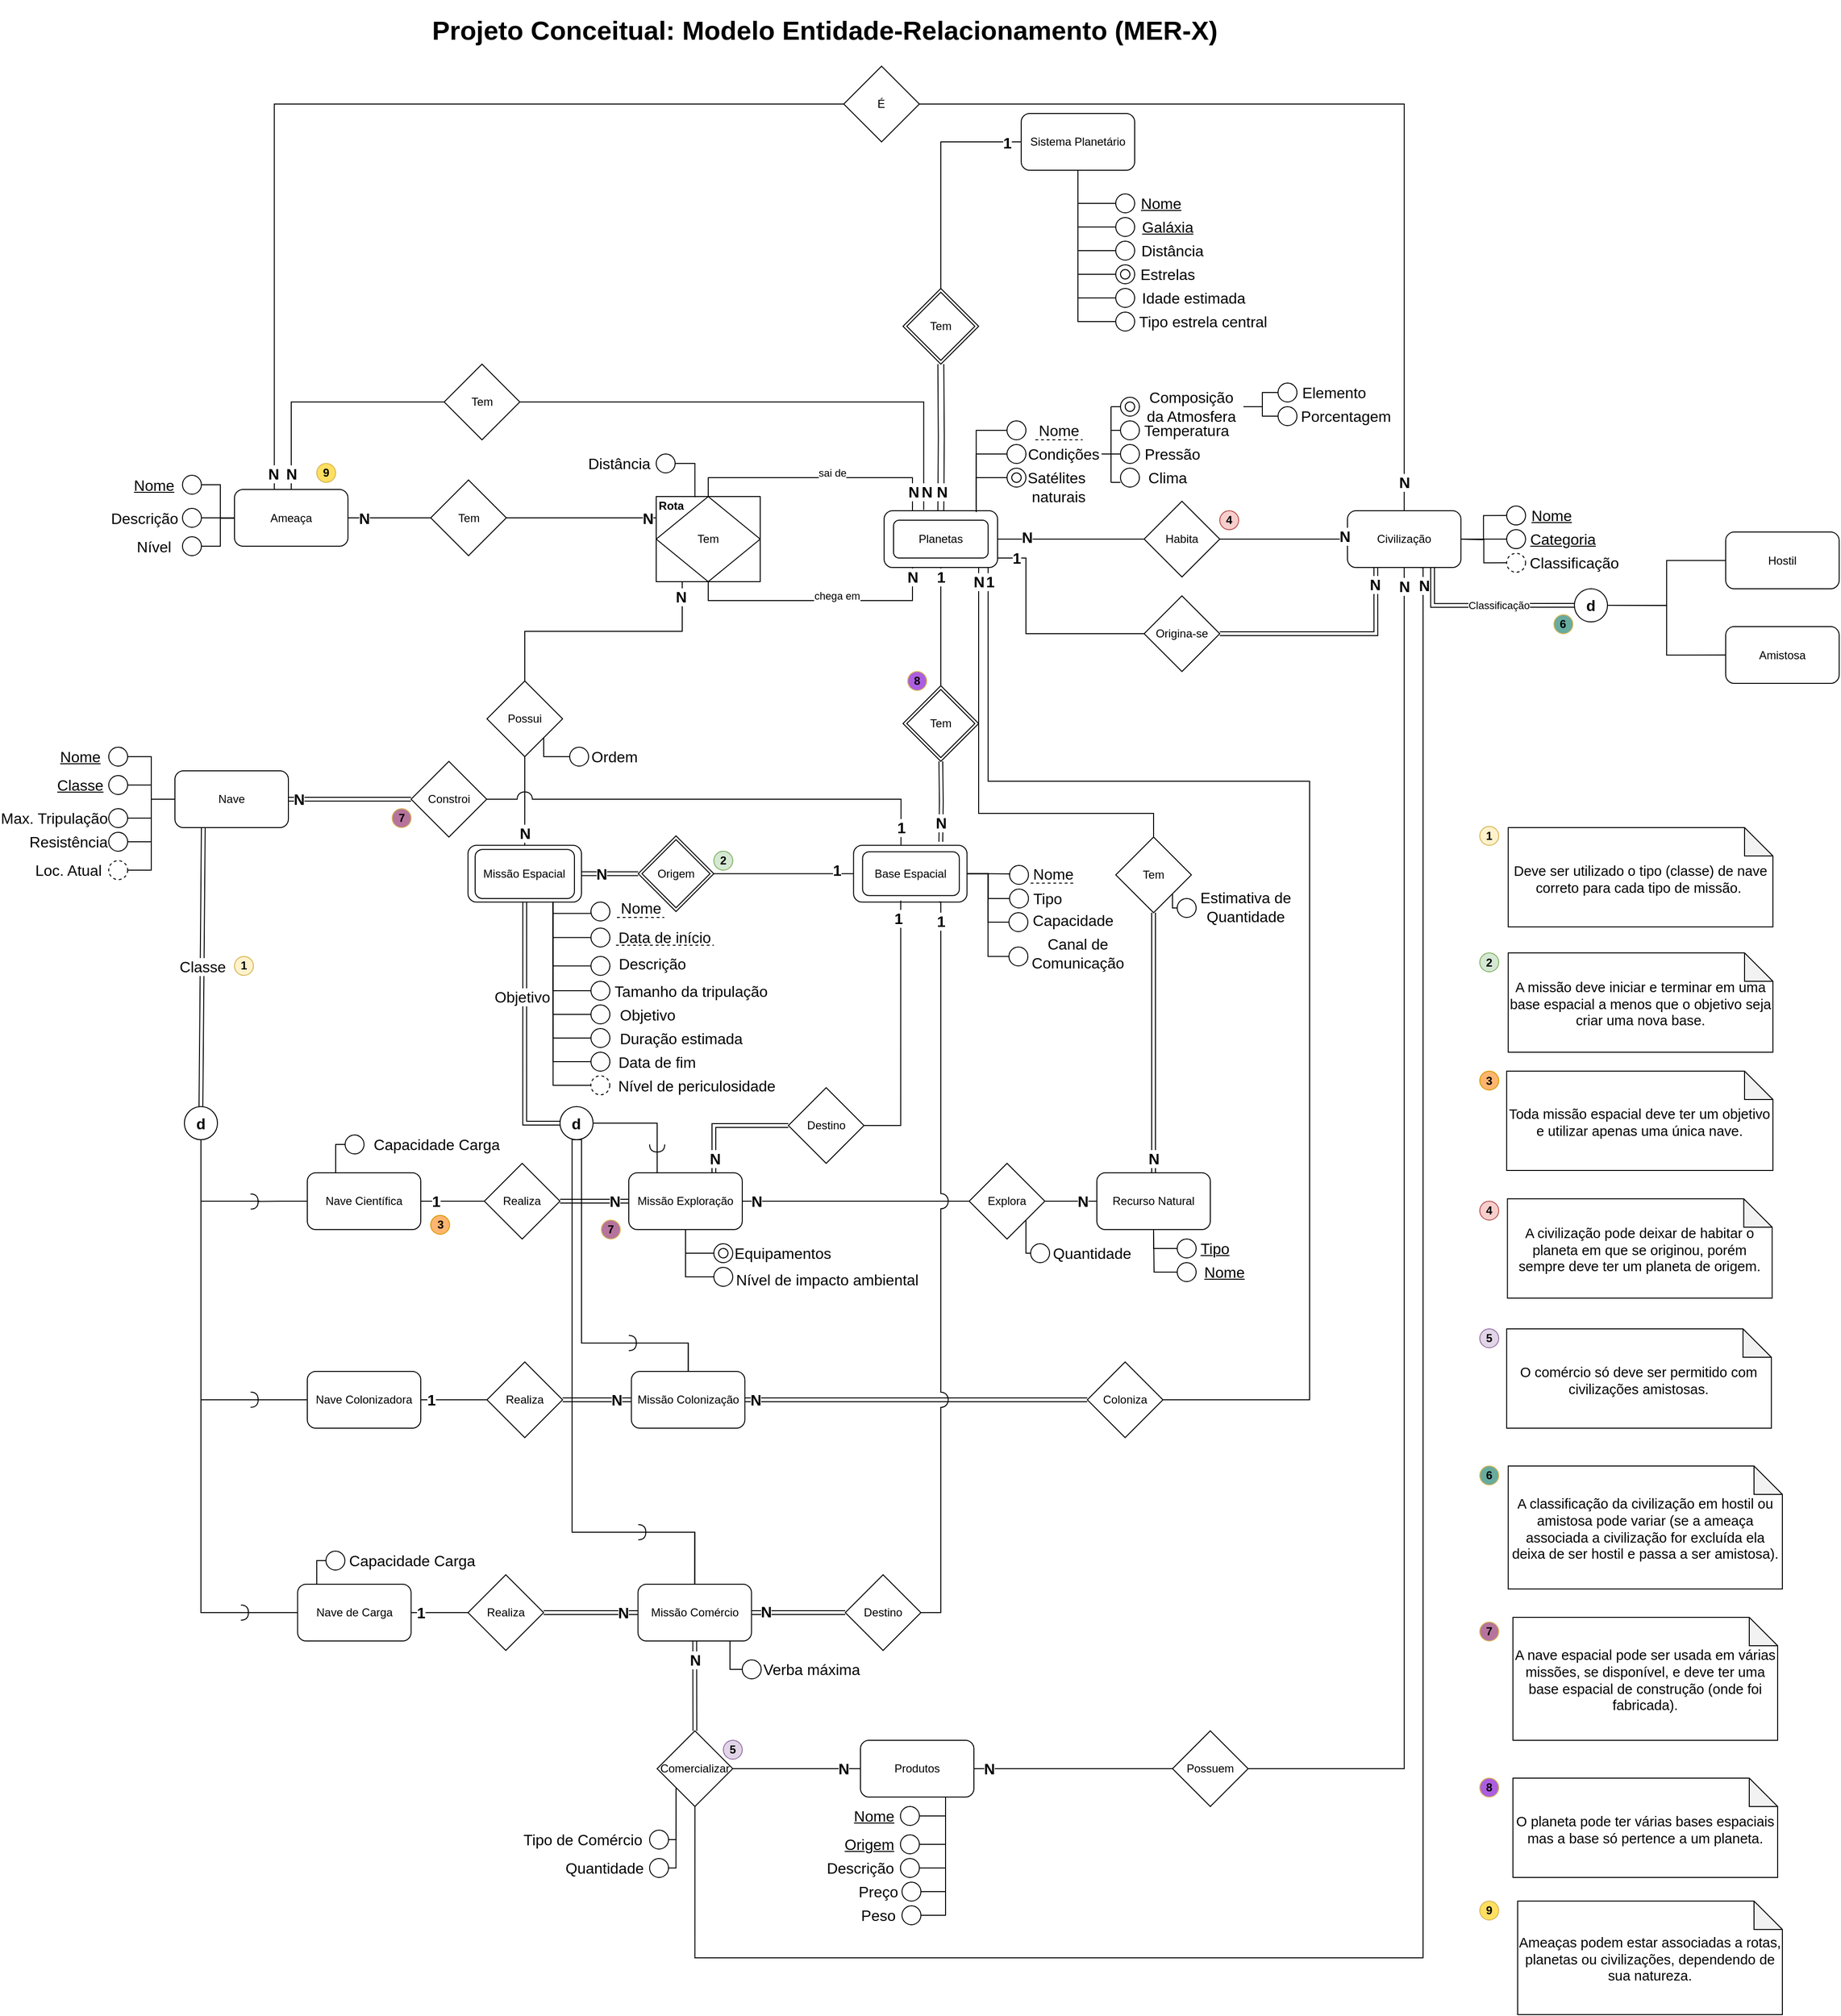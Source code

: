<mxfile version="21.7.5" type="device">
  <diagram id="R2lEEEUBdFMjLlhIrx00" name="Page-1">
    <mxGraphModel dx="4336" dy="5467" grid="1" gridSize="10" guides="1" tooltips="1" connect="1" arrows="1" fold="1" page="1" pageScale="1" pageWidth="3300" pageHeight="4681" math="0" shadow="0" extFonts="Permanent Marker^https://fonts.googleapis.com/css?family=Permanent+Marker">
      <root>
        <mxCell id="0" />
        <mxCell id="1" parent="0" />
        <mxCell id="2xq8bCKXOT0d5EsSL52e-77" style="edgeStyle=orthogonalEdgeStyle;rounded=0;orthogonalLoop=1;jettySize=auto;html=1;exitX=1;exitY=0.5;exitDx=0;exitDy=0;entryX=0;entryY=0.5;entryDx=0;entryDy=0;endArrow=none;endFill=0;" parent="1" source="2xq8bCKXOT0d5EsSL52e-1" target="2xq8bCKXOT0d5EsSL52e-75" edge="1">
          <mxGeometry relative="1" as="geometry" />
        </mxCell>
        <mxCell id="2xq8bCKXOT0d5EsSL52e-79" value="N" style="edgeLabel;html=1;align=center;verticalAlign=middle;resizable=0;points=[];fontSize=16;fontStyle=1" parent="2xq8bCKXOT0d5EsSL52e-77" vertex="1" connectable="0">
          <mxGeometry x="-0.393" y="1" relative="1" as="geometry">
            <mxPoint x="-10" y="1" as="offset" />
          </mxGeometry>
        </mxCell>
        <mxCell id="2xq8bCKXOT0d5EsSL52e-1" value="Ameaça" style="rounded=1;whiteSpace=wrap;html=1;" parent="1" vertex="1">
          <mxGeometry x="-287" y="17.5" width="120" height="60" as="geometry" />
        </mxCell>
        <mxCell id="2xq8bCKXOT0d5EsSL52e-15" style="edgeStyle=orthogonalEdgeStyle;rounded=0;orthogonalLoop=1;jettySize=auto;html=1;exitX=0;exitY=0.5;exitDx=0;exitDy=0;entryX=1;entryY=0.5;entryDx=0;entryDy=0;endArrow=none;endFill=0;" parent="1" source="2xq8bCKXOT0d5EsSL52e-2" target="-R08AXTmpkMaVdlQjnf7-66" edge="1">
          <mxGeometry relative="1" as="geometry">
            <mxPoint x="-400" y="425" as="targetPoint" />
          </mxGeometry>
        </mxCell>
        <mxCell id="2xq8bCKXOT0d5EsSL52e-16" style="edgeStyle=orthogonalEdgeStyle;rounded=0;orthogonalLoop=1;jettySize=auto;html=1;exitX=0;exitY=0.5;exitDx=0;exitDy=0;entryX=1;entryY=0.5;entryDx=0;entryDy=0;endArrow=none;endFill=0;" parent="1" source="2xq8bCKXOT0d5EsSL52e-2" target="-R08AXTmpkMaVdlQjnf7-75" edge="1">
          <mxGeometry relative="1" as="geometry">
            <mxPoint x="-400" y="485" as="targetPoint" />
          </mxGeometry>
        </mxCell>
        <mxCell id="2xq8bCKXOT0d5EsSL52e-17" style="edgeStyle=orthogonalEdgeStyle;rounded=0;orthogonalLoop=1;jettySize=auto;html=1;entryX=1;entryY=0.5;entryDx=0;entryDy=0;endArrow=none;endFill=0;exitX=0;exitY=0.5;exitDx=0;exitDy=0;" parent="1" source="2xq8bCKXOT0d5EsSL52e-2" target="-R08AXTmpkMaVdlQjnf7-71" edge="1">
          <mxGeometry relative="1" as="geometry">
            <mxPoint x="-290" y="550" as="sourcePoint" />
            <mxPoint x="-400" y="545" as="targetPoint" />
          </mxGeometry>
        </mxCell>
        <mxCell id="2xq8bCKXOT0d5EsSL52e-20" style="edgeStyle=orthogonalEdgeStyle;rounded=0;orthogonalLoop=1;jettySize=auto;html=1;exitX=0;exitY=0.5;exitDx=0;exitDy=0;entryX=1;entryY=0.5;entryDx=0;entryDy=0;endArrow=none;endFill=0;" parent="1" source="2xq8bCKXOT0d5EsSL52e-2" target="-R08AXTmpkMaVdlQjnf7-83" edge="1">
          <mxGeometry relative="1" as="geometry" />
        </mxCell>
        <mxCell id="5aR08563lVX2HHhUGIuG-29" style="edgeStyle=orthogonalEdgeStyle;rounded=0;orthogonalLoop=1;jettySize=auto;html=1;exitX=1;exitY=0.5;exitDx=0;exitDy=0;entryX=0;entryY=0.5;entryDx=0;entryDy=0;endArrow=none;endFill=0;shape=link;" parent="1" source="2xq8bCKXOT0d5EsSL52e-2" target="5aR08563lVX2HHhUGIuG-28" edge="1">
          <mxGeometry relative="1" as="geometry" />
        </mxCell>
        <mxCell id="5aR08563lVX2HHhUGIuG-31" value="&lt;b style=&quot;font-size: 16px;&quot;&gt;&lt;font style=&quot;font-size: 16px;&quot;&gt;N&lt;/font&gt;&lt;/b&gt;" style="edgeLabel;html=1;align=center;verticalAlign=middle;resizable=0;points=[];fontSize=16;" parent="5aR08563lVX2HHhUGIuG-29" vertex="1" connectable="0">
          <mxGeometry x="0.393" y="1" relative="1" as="geometry">
            <mxPoint x="-80" y="1" as="offset" />
          </mxGeometry>
        </mxCell>
        <mxCell id="5aR08563lVX2HHhUGIuG-95" style="rounded=0;orthogonalLoop=1;jettySize=auto;html=1;exitX=0.25;exitY=1;exitDx=0;exitDy=0;entryX=0.5;entryY=0;entryDx=0;entryDy=0;endArrow=none;endFill=0;shape=link;" parent="1" source="2xq8bCKXOT0d5EsSL52e-2" target="5aR08563lVX2HHhUGIuG-94" edge="1">
          <mxGeometry relative="1" as="geometry" />
        </mxCell>
        <mxCell id="R6d2KGiThh--YOIiiFkr-106" value="&lt;font style=&quot;font-size: 16px;&quot;&gt;Classe&lt;/font&gt;" style="edgeLabel;html=1;align=center;verticalAlign=middle;resizable=0;points=[];" parent="5aR08563lVX2HHhUGIuG-95" vertex="1" connectable="0">
          <mxGeometry x="-0.008" relative="1" as="geometry">
            <mxPoint as="offset" />
          </mxGeometry>
        </mxCell>
        <mxCell id="2xq8bCKXOT0d5EsSL52e-2" value="Nave" style="rounded=1;whiteSpace=wrap;html=1;" parent="1" vertex="1">
          <mxGeometry x="-350" y="315" width="120" height="60" as="geometry" />
        </mxCell>
        <mxCell id="-R08AXTmpkMaVdlQjnf7-43" value="&lt;b style=&quot;&quot;&gt;&lt;font style=&quot;font-size: 16px;&quot;&gt;N&lt;/font&gt;&lt;/b&gt;" style="edgeStyle=orthogonalEdgeStyle;rounded=0;orthogonalLoop=1;jettySize=auto;html=1;entryX=0.5;entryY=1;entryDx=0;entryDy=0;endArrow=none;endFill=0;shape=link;" parent="1" target="R6d2KGiThh--YOIiiFkr-82" edge="1">
          <mxGeometry x="-0.532" relative="1" as="geometry">
            <mxPoint x="460" y="305.0" as="targetPoint" />
            <mxPoint x="460" y="390" as="sourcePoint" />
            <mxPoint as="offset" />
          </mxGeometry>
        </mxCell>
        <mxCell id="TdDv6Up7h_yE7DoC60KW-6" style="edgeStyle=orthogonalEdgeStyle;rounded=0;orthogonalLoop=1;jettySize=auto;html=1;exitX=1;exitY=0.5;exitDx=0;exitDy=0;entryX=0;entryY=0.5;entryDx=0;entryDy=0;endArrow=none;endFill=0;" parent="1" source="2xq8bCKXOT0d5EsSL52e-3" target="-R08AXTmpkMaVdlQjnf7-105" edge="1">
          <mxGeometry relative="1" as="geometry">
            <Array as="points">
              <mxPoint x="510" y="424" />
              <mxPoint x="533" y="424" />
            </Array>
          </mxGeometry>
        </mxCell>
        <mxCell id="TdDv6Up7h_yE7DoC60KW-7" style="edgeStyle=orthogonalEdgeStyle;rounded=0;orthogonalLoop=1;jettySize=auto;html=1;exitX=1;exitY=0.5;exitDx=0;exitDy=0;entryX=0;entryY=0.5;entryDx=0;entryDy=0;endArrow=none;endFill=0;" parent="1" source="2xq8bCKXOT0d5EsSL52e-3" target="-R08AXTmpkMaVdlQjnf7-107" edge="1">
          <mxGeometry relative="1" as="geometry" />
        </mxCell>
        <mxCell id="TdDv6Up7h_yE7DoC60KW-8" style="edgeStyle=orthogonalEdgeStyle;rounded=0;orthogonalLoop=1;jettySize=auto;html=1;exitX=1;exitY=0.5;exitDx=0;exitDy=0;entryX=0;entryY=0.5;entryDx=0;entryDy=0;endArrow=none;endFill=0;" parent="1" source="2xq8bCKXOT0d5EsSL52e-3" target="-R08AXTmpkMaVdlQjnf7-109" edge="1">
          <mxGeometry relative="1" as="geometry" />
        </mxCell>
        <mxCell id="TdDv6Up7h_yE7DoC60KW-9" style="edgeStyle=orthogonalEdgeStyle;rounded=0;orthogonalLoop=1;jettySize=auto;html=1;exitX=1;exitY=0.5;exitDx=0;exitDy=0;entryX=0;entryY=0.5;entryDx=0;entryDy=0;endArrow=none;endFill=0;" parent="1" source="2xq8bCKXOT0d5EsSL52e-3" target="TdDv6Up7h_yE7DoC60KW-4" edge="1">
          <mxGeometry relative="1" as="geometry" />
        </mxCell>
        <mxCell id="2xq8bCKXOT0d5EsSL52e-3" value="Base Espacial" style="rounded=1;whiteSpace=wrap;html=1;" parent="1" vertex="1">
          <mxGeometry x="367.7" y="393.75" width="120" height="60" as="geometry" />
        </mxCell>
        <mxCell id="2xq8bCKXOT0d5EsSL52e-107" style="edgeStyle=orthogonalEdgeStyle;rounded=0;orthogonalLoop=1;jettySize=auto;html=1;exitX=1;exitY=0.5;exitDx=0;exitDy=0;entryX=0;entryY=0.5;entryDx=0;entryDy=0;endArrow=none;endFill=0;shape=link;" parent="1" source="2xq8bCKXOT0d5EsSL52e-4" target="2xq8bCKXOT0d5EsSL52e-110" edge="1">
          <mxGeometry relative="1" as="geometry">
            <mxPoint x="139.94" y="463.75" as="targetPoint" />
          </mxGeometry>
        </mxCell>
        <mxCell id="2xq8bCKXOT0d5EsSL52e-108" value="N" style="edgeLabel;html=1;align=center;verticalAlign=middle;resizable=0;points=[];fontStyle=1;fontSize=16;" parent="2xq8bCKXOT0d5EsSL52e-107" vertex="1" connectable="0">
          <mxGeometry x="0.048" y="1" relative="1" as="geometry">
            <mxPoint x="-11" y="1" as="offset" />
          </mxGeometry>
        </mxCell>
        <mxCell id="R6d2KGiThh--YOIiiFkr-90" style="edgeStyle=orthogonalEdgeStyle;rounded=0;orthogonalLoop=1;jettySize=auto;html=1;exitX=0.5;exitY=1;exitDx=0;exitDy=0;entryX=0;entryY=0.5;entryDx=0;entryDy=0;shape=link;" parent="1" source="2xq8bCKXOT0d5EsSL52e-4" target="5aR08563lVX2HHhUGIuG-99" edge="1">
          <mxGeometry relative="1" as="geometry" />
        </mxCell>
        <mxCell id="R6d2KGiThh--YOIiiFkr-105" value="&lt;font style=&quot;font-size: 16px;&quot;&gt;Objetivo&lt;/font&gt;" style="edgeLabel;html=1;align=center;verticalAlign=middle;resizable=0;points=[];" parent="R6d2KGiThh--YOIiiFkr-90" vertex="1" connectable="0">
          <mxGeometry x="-0.268" y="-3" relative="1" as="geometry">
            <mxPoint y="1" as="offset" />
          </mxGeometry>
        </mxCell>
        <mxCell id="R6d2KGiThh--YOIiiFkr-96" style="edgeStyle=orthogonalEdgeStyle;rounded=0;orthogonalLoop=1;jettySize=auto;html=1;exitX=0.75;exitY=1;exitDx=0;exitDy=0;endArrow=none;endFill=0;entryX=0;entryY=0.5;entryDx=0;entryDy=0;" parent="1" source="2xq8bCKXOT0d5EsSL52e-4" target="-R08AXTmpkMaVdlQjnf7-204" edge="1">
          <mxGeometry relative="1" as="geometry">
            <Array as="points">
              <mxPoint x="50" y="465.75" />
              <mxPoint x="90" y="465.75" />
            </Array>
            <mxPoint x="80" y="465.75" as="targetPoint" />
          </mxGeometry>
        </mxCell>
        <mxCell id="R6d2KGiThh--YOIiiFkr-97" style="edgeStyle=orthogonalEdgeStyle;rounded=0;orthogonalLoop=1;jettySize=auto;html=1;exitX=0.75;exitY=1;exitDx=0;exitDy=0;entryX=0;entryY=0.5;entryDx=0;entryDy=0;endArrow=none;endFill=0;" parent="1" source="2xq8bCKXOT0d5EsSL52e-4" target="-R08AXTmpkMaVdlQjnf7-185" edge="1">
          <mxGeometry relative="1" as="geometry" />
        </mxCell>
        <mxCell id="R6d2KGiThh--YOIiiFkr-98" style="edgeStyle=orthogonalEdgeStyle;rounded=0;orthogonalLoop=1;jettySize=auto;html=1;exitX=0.75;exitY=1;exitDx=0;exitDy=0;entryX=0;entryY=0.5;entryDx=0;entryDy=0;endArrow=none;endFill=0;" parent="1" source="2xq8bCKXOT0d5EsSL52e-4" target="-R08AXTmpkMaVdlQjnf7-216" edge="1">
          <mxGeometry relative="1" as="geometry" />
        </mxCell>
        <mxCell id="R6d2KGiThh--YOIiiFkr-100" style="edgeStyle=orthogonalEdgeStyle;rounded=0;orthogonalLoop=1;jettySize=auto;html=1;exitX=0.75;exitY=1;exitDx=0;exitDy=0;entryX=0;entryY=0.5;entryDx=0;entryDy=0;endArrow=none;endFill=0;" parent="1" source="2xq8bCKXOT0d5EsSL52e-4" target="-R08AXTmpkMaVdlQjnf7-191" edge="1">
          <mxGeometry relative="1" as="geometry" />
        </mxCell>
        <mxCell id="R6d2KGiThh--YOIiiFkr-101" style="edgeStyle=orthogonalEdgeStyle;rounded=0;orthogonalLoop=1;jettySize=auto;html=1;exitX=0.75;exitY=1;exitDx=0;exitDy=0;entryX=0;entryY=0.5;entryDx=0;entryDy=0;endArrow=none;endFill=0;" parent="1" source="2xq8bCKXOT0d5EsSL52e-4" target="-R08AXTmpkMaVdlQjnf7-210" edge="1">
          <mxGeometry relative="1" as="geometry" />
        </mxCell>
        <mxCell id="R6d2KGiThh--YOIiiFkr-102" style="edgeStyle=orthogonalEdgeStyle;rounded=0;orthogonalLoop=1;jettySize=auto;html=1;exitX=0.75;exitY=1;exitDx=0;exitDy=0;entryX=0;entryY=0.5;entryDx=0;entryDy=0;endArrow=none;endFill=0;" parent="1" source="2xq8bCKXOT0d5EsSL52e-4" target="R6d2KGiThh--YOIiiFkr-86" edge="1">
          <mxGeometry relative="1" as="geometry" />
        </mxCell>
        <mxCell id="R6d2KGiThh--YOIiiFkr-104" style="edgeStyle=orthogonalEdgeStyle;rounded=0;orthogonalLoop=1;jettySize=auto;html=1;exitX=0.75;exitY=1;exitDx=0;exitDy=0;entryX=0;entryY=0.5;entryDx=0;entryDy=0;endArrow=none;endFill=0;" parent="1" source="2xq8bCKXOT0d5EsSL52e-4" target="R6d2KGiThh--YOIiiFkr-91" edge="1">
          <mxGeometry relative="1" as="geometry">
            <mxPoint x="60" y="640" as="targetPoint" />
          </mxGeometry>
        </mxCell>
        <mxCell id="TdDv6Up7h_yE7DoC60KW-3" style="edgeStyle=orthogonalEdgeStyle;rounded=0;orthogonalLoop=1;jettySize=auto;html=1;exitX=0.75;exitY=1;exitDx=0;exitDy=0;entryX=0;entryY=0.5;entryDx=0;entryDy=0;endArrow=none;endFill=0;" parent="1" source="2xq8bCKXOT0d5EsSL52e-4" target="TdDv6Up7h_yE7DoC60KW-1" edge="1">
          <mxGeometry relative="1" as="geometry" />
        </mxCell>
        <mxCell id="2xq8bCKXOT0d5EsSL52e-4" value="Missão Espacial" style="rounded=1;whiteSpace=wrap;html=1;" parent="1" vertex="1">
          <mxGeometry x="-40.06" y="393.75" width="120" height="60" as="geometry" />
        </mxCell>
        <mxCell id="2xq8bCKXOT0d5EsSL52e-67" style="edgeStyle=orthogonalEdgeStyle;rounded=0;orthogonalLoop=1;jettySize=auto;html=1;entryX=0;entryY=0.5;entryDx=0;entryDy=0;endArrow=none;endFill=0;" parent="1" target="-R08AXTmpkMaVdlQjnf7-92" edge="1">
          <mxGeometry relative="1" as="geometry">
            <mxPoint x="977.85" y="145.05" as="targetPoint" />
            <mxPoint x="1008.41" y="70.05" as="sourcePoint" />
          </mxGeometry>
        </mxCell>
        <mxCell id="2xq8bCKXOT0d5EsSL52e-68" style="edgeStyle=orthogonalEdgeStyle;rounded=0;orthogonalLoop=1;jettySize=auto;html=1;exitX=1;exitY=0.5;exitDx=0;exitDy=0;entryX=0;entryY=0.5;entryDx=0;entryDy=0;endArrow=none;endFill=0;" parent="1" source="2xq8bCKXOT0d5EsSL52e-5" target="-R08AXTmpkMaVdlQjnf7-95" edge="1">
          <mxGeometry relative="1" as="geometry">
            <mxPoint x="977.85" y="205.05" as="targetPoint" />
          </mxGeometry>
        </mxCell>
        <mxCell id="2xq8bCKXOT0d5EsSL52e-69" style="edgeStyle=orthogonalEdgeStyle;rounded=0;orthogonalLoop=1;jettySize=auto;html=1;exitX=1;exitY=0.5;exitDx=0;exitDy=0;entryX=0;entryY=0.5;entryDx=0;entryDy=0;endArrow=none;endFill=0;" parent="1" source="2xq8bCKXOT0d5EsSL52e-5" target="-R08AXTmpkMaVdlQjnf7-97" edge="1">
          <mxGeometry relative="1" as="geometry">
            <mxPoint x="977.85" y="265.05" as="targetPoint" />
          </mxGeometry>
        </mxCell>
        <mxCell id="i-cC_7wZCFzoqn-crq7_-28" style="edgeStyle=orthogonalEdgeStyle;rounded=0;orthogonalLoop=1;jettySize=auto;html=1;exitX=0.75;exitY=1;exitDx=0;exitDy=0;entryX=0;entryY=0.5;entryDx=0;entryDy=0;endArrow=none;endFill=0;shape=link;" parent="1" source="2xq8bCKXOT0d5EsSL52e-5" target="i-cC_7wZCFzoqn-crq7_-25" edge="1">
          <mxGeometry relative="1" as="geometry" />
        </mxCell>
        <mxCell id="i-cC_7wZCFzoqn-crq7_-34" value="Classificação" style="edgeLabel;html=1;align=center;verticalAlign=middle;resizable=0;points=[];" parent="i-cC_7wZCFzoqn-crq7_-28" vertex="1" connectable="0">
          <mxGeometry x="-0.341" y="-6" relative="1" as="geometry">
            <mxPoint x="47" y="-6" as="offset" />
          </mxGeometry>
        </mxCell>
        <mxCell id="2xq8bCKXOT0d5EsSL52e-5" value="Civilização" style="rounded=1;whiteSpace=wrap;html=1;" parent="1" vertex="1">
          <mxGeometry x="890.06" y="40.05" width="120" height="60" as="geometry" />
        </mxCell>
        <mxCell id="2xq8bCKXOT0d5EsSL52e-55" style="edgeStyle=orthogonalEdgeStyle;rounded=0;orthogonalLoop=1;jettySize=auto;html=1;exitX=0.5;exitY=1;exitDx=0;exitDy=0;endArrow=none;endFill=0;entryX=0;entryY=0.5;entryDx=0;entryDy=0;" parent="1" source="2xq8bCKXOT0d5EsSL52e-6" target="-R08AXTmpkMaVdlQjnf7-131" edge="1">
          <mxGeometry relative="1" as="geometry">
            <mxPoint x="605" y="-290" as="targetPoint" />
          </mxGeometry>
        </mxCell>
        <mxCell id="2xq8bCKXOT0d5EsSL52e-56" style="edgeStyle=orthogonalEdgeStyle;rounded=0;orthogonalLoop=1;jettySize=auto;html=1;exitX=0.5;exitY=1;exitDx=0;exitDy=0;entryX=0;entryY=0.5;entryDx=0;entryDy=0;endArrow=none;endFill=0;" parent="1" source="2xq8bCKXOT0d5EsSL52e-6" target="-R08AXTmpkMaVdlQjnf7-133" edge="1">
          <mxGeometry relative="1" as="geometry">
            <mxPoint x="625" y="-225" as="targetPoint" />
          </mxGeometry>
        </mxCell>
        <mxCell id="2xq8bCKXOT0d5EsSL52e-57" style="edgeStyle=orthogonalEdgeStyle;rounded=0;orthogonalLoop=1;jettySize=auto;html=1;exitX=0.5;exitY=1;exitDx=0;exitDy=0;entryX=0;entryY=0.5;entryDx=0;entryDy=0;endArrow=none;endFill=0;" parent="1" source="2xq8bCKXOT0d5EsSL52e-6" target="-R08AXTmpkMaVdlQjnf7-135" edge="1">
          <mxGeometry relative="1" as="geometry">
            <mxPoint x="625" y="-165" as="targetPoint" />
          </mxGeometry>
        </mxCell>
        <mxCell id="2xq8bCKXOT0d5EsSL52e-58" style="edgeStyle=orthogonalEdgeStyle;rounded=0;orthogonalLoop=1;jettySize=auto;html=1;exitX=0.5;exitY=1;exitDx=0;exitDy=0;entryX=0;entryY=0.5;entryDx=0;entryDy=0;endArrow=none;endFill=0;" parent="1" source="2xq8bCKXOT0d5EsSL52e-6" target="-R08AXTmpkMaVdlQjnf7-137" edge="1">
          <mxGeometry relative="1" as="geometry">
            <mxPoint x="625" y="-105" as="targetPoint" />
          </mxGeometry>
        </mxCell>
        <mxCell id="i-cC_7wZCFzoqn-crq7_-15" style="edgeStyle=orthogonalEdgeStyle;rounded=0;orthogonalLoop=1;jettySize=auto;html=1;exitX=0.5;exitY=1;exitDx=0;exitDy=0;entryX=0;entryY=0.5;entryDx=0;entryDy=0;endArrow=none;endFill=0;" parent="1" source="2xq8bCKXOT0d5EsSL52e-6" target="i-cC_7wZCFzoqn-crq7_-13" edge="1">
          <mxGeometry relative="1" as="geometry" />
        </mxCell>
        <mxCell id="i-cC_7wZCFzoqn-crq7_-18" style="edgeStyle=orthogonalEdgeStyle;rounded=0;orthogonalLoop=1;jettySize=auto;html=1;exitX=0.5;exitY=1;exitDx=0;exitDy=0;entryX=0;entryY=0.5;entryDx=0;entryDy=0;endArrow=none;endFill=0;" parent="1" source="2xq8bCKXOT0d5EsSL52e-6" target="i-cC_7wZCFzoqn-crq7_-16" edge="1">
          <mxGeometry relative="1" as="geometry" />
        </mxCell>
        <mxCell id="2xq8bCKXOT0d5EsSL52e-6" value="Sistema Planetário" style="rounded=1;whiteSpace=wrap;html=1;" parent="1" vertex="1">
          <mxGeometry x="545" y="-380" width="120" height="60" as="geometry" />
        </mxCell>
        <mxCell id="5aR08563lVX2HHhUGIuG-104" style="edgeStyle=orthogonalEdgeStyle;rounded=0;orthogonalLoop=1;jettySize=auto;html=1;endArrow=none;endFill=0;" parent="1" source="2xq8bCKXOT0d5EsSL52e-7" target="5aR08563lVX2HHhUGIuG-105" edge="1">
          <mxGeometry relative="1" as="geometry">
            <mxPoint x="610" y="440" as="targetPoint" />
            <mxPoint x="440" y="120" as="sourcePoint" />
            <Array as="points">
              <mxPoint x="500" y="360" />
              <mxPoint x="685" y="360" />
            </Array>
          </mxGeometry>
        </mxCell>
        <mxCell id="5aR08563lVX2HHhUGIuG-107" value="N" style="edgeLabel;html=1;align=center;verticalAlign=middle;resizable=0;points=[];fontStyle=1;fontSize=16;" parent="5aR08563lVX2HHhUGIuG-104" connectable="0" vertex="1">
          <mxGeometry x="0.405" y="-2" relative="1" as="geometry">
            <mxPoint x="-70" y="-247" as="offset" />
          </mxGeometry>
        </mxCell>
        <mxCell id="R6d2KGiThh--YOIiiFkr-83" value="&lt;b&gt;&lt;font style=&quot;font-size: 16px;&quot;&gt;1&lt;/font&gt;&lt;/b&gt;" style="edgeStyle=orthogonalEdgeStyle;rounded=0;orthogonalLoop=1;jettySize=auto;html=1;exitX=0.5;exitY=1;exitDx=0;exitDy=0;entryX=0.5;entryY=0;entryDx=0;entryDy=0;endArrow=none;endFill=0;" parent="1" source="2xq8bCKXOT0d5EsSL52e-7" target="R6d2KGiThh--YOIiiFkr-82" edge="1">
          <mxGeometry x="-0.84" relative="1" as="geometry">
            <mxPoint as="offset" />
          </mxGeometry>
        </mxCell>
        <mxCell id="2xq8bCKXOT0d5EsSL52e-7" value="Planetas" style="rounded=1;whiteSpace=wrap;html=1;" parent="1" vertex="1">
          <mxGeometry x="400" y="40" width="120" height="60" as="geometry" />
        </mxCell>
        <mxCell id="2xq8bCKXOT0d5EsSL52e-71" style="edgeStyle=orthogonalEdgeStyle;rounded=0;orthogonalLoop=1;jettySize=auto;html=1;exitX=0.5;exitY=1;exitDx=0;exitDy=0;entryX=0.25;entryY=1;entryDx=0;entryDy=0;endArrow=none;endFill=0;" parent="1" source="2xq8bCKXOT0d5EsSL52e-74" target="2xq8bCKXOT0d5EsSL52e-7" edge="1">
          <mxGeometry relative="1" as="geometry">
            <mxPoint x="220" y="110" as="sourcePoint" />
          </mxGeometry>
        </mxCell>
        <mxCell id="R6d2KGiThh--YOIiiFkr-57" value="&lt;b&gt;&lt;font style=&quot;font-size: 16px;&quot;&gt;N&lt;/font&gt;&lt;/b&gt;" style="edgeLabel;html=1;align=center;verticalAlign=middle;resizable=0;points=[];" parent="2xq8bCKXOT0d5EsSL52e-71" vertex="1" connectable="0">
          <mxGeometry x="-0.183" y="-2" relative="1" as="geometry">
            <mxPoint x="125" y="-27" as="offset" />
          </mxGeometry>
        </mxCell>
        <mxCell id="R6d2KGiThh--YOIiiFkr-59" value="chega em" style="edgeLabel;html=1;align=center;verticalAlign=middle;resizable=0;points=[];" parent="2xq8bCKXOT0d5EsSL52e-71" vertex="1" connectable="0">
          <mxGeometry x="0.2" y="2" relative="1" as="geometry">
            <mxPoint x="-7" y="-3" as="offset" />
          </mxGeometry>
        </mxCell>
        <mxCell id="2xq8bCKXOT0d5EsSL52e-72" style="edgeStyle=orthogonalEdgeStyle;rounded=0;orthogonalLoop=1;jettySize=auto;html=1;exitX=0.5;exitY=0;exitDx=0;exitDy=0;entryX=0.25;entryY=0;entryDx=0;entryDy=0;endArrow=none;endFill=0;" parent="1" source="2xq8bCKXOT0d5EsSL52e-74" target="2xq8bCKXOT0d5EsSL52e-7" edge="1">
          <mxGeometry relative="1" as="geometry">
            <mxPoint x="220" y="30" as="sourcePoint" />
          </mxGeometry>
        </mxCell>
        <mxCell id="R6d2KGiThh--YOIiiFkr-58" value="&lt;b style=&quot;border-color: var(--border-color);&quot;&gt;&lt;font style=&quot;border-color: var(--border-color); font-size: 16px;&quot;&gt;N&lt;/font&gt;&lt;/b&gt;" style="edgeLabel;html=1;align=center;verticalAlign=middle;resizable=0;points=[];" parent="2xq8bCKXOT0d5EsSL52e-72" vertex="1" connectable="0">
          <mxGeometry x="-0.156" y="1" relative="1" as="geometry">
            <mxPoint x="122" y="16" as="offset" />
          </mxGeometry>
        </mxCell>
        <mxCell id="R6d2KGiThh--YOIiiFkr-60" value="sai de" style="edgeLabel;html=1;align=center;verticalAlign=middle;resizable=0;points=[];" parent="2xq8bCKXOT0d5EsSL52e-72" vertex="1" connectable="0">
          <mxGeometry x="0.116" y="-1" relative="1" as="geometry">
            <mxPoint y="-6" as="offset" />
          </mxGeometry>
        </mxCell>
        <mxCell id="2xq8bCKXOT0d5EsSL52e-114" style="edgeStyle=orthogonalEdgeStyle;rounded=0;orthogonalLoop=1;jettySize=auto;html=1;exitX=0.25;exitY=1;exitDx=0;exitDy=0;entryX=0.5;entryY=0;entryDx=0;entryDy=0;endArrow=none;endFill=0;" parent="1" source="2xq8bCKXOT0d5EsSL52e-74" target="2xq8bCKXOT0d5EsSL52e-113" edge="1">
          <mxGeometry relative="1" as="geometry" />
        </mxCell>
        <mxCell id="2xq8bCKXOT0d5EsSL52e-116" value="N" style="edgeLabel;html=1;align=center;verticalAlign=middle;resizable=0;points=[];fontStyle=1;fontSize=16;" parent="2xq8bCKXOT0d5EsSL52e-114" vertex="1" connectable="0">
          <mxGeometry x="-0.085" y="3" relative="1" as="geometry">
            <mxPoint x="70" y="-40" as="offset" />
          </mxGeometry>
        </mxCell>
        <mxCell id="2xq8bCKXOT0d5EsSL52e-74" value="Tem" style="shape=associativeEntity;whiteSpace=wrap;html=1;align=center;" parent="1" vertex="1">
          <mxGeometry x="159" y="25" width="110" height="90" as="geometry" />
        </mxCell>
        <mxCell id="2xq8bCKXOT0d5EsSL52e-78" style="edgeStyle=orthogonalEdgeStyle;rounded=0;orthogonalLoop=1;jettySize=auto;html=1;exitX=1;exitY=0.5;exitDx=0;exitDy=0;entryX=0;entryY=0.25;entryDx=0;entryDy=0;endArrow=none;endFill=0;" parent="1" source="2xq8bCKXOT0d5EsSL52e-75" target="2xq8bCKXOT0d5EsSL52e-74" edge="1">
          <mxGeometry relative="1" as="geometry" />
        </mxCell>
        <mxCell id="2xq8bCKXOT0d5EsSL52e-80" value="N" style="edgeLabel;html=1;align=center;verticalAlign=middle;resizable=0;points=[];fontSize=16;fontStyle=1" parent="2xq8bCKXOT0d5EsSL52e-78" vertex="1" connectable="0">
          <mxGeometry x="0.461" y="-2" relative="1" as="geometry">
            <mxPoint x="33" y="-2" as="offset" />
          </mxGeometry>
        </mxCell>
        <mxCell id="2xq8bCKXOT0d5EsSL52e-75" value="Tem" style="rhombus;whiteSpace=wrap;html=1;" parent="1" vertex="1">
          <mxGeometry x="-79.5" y="7.5" width="80" height="80" as="geometry" />
        </mxCell>
        <mxCell id="2xq8bCKXOT0d5EsSL52e-76" value="&lt;b&gt;Rota&lt;/b&gt;" style="text;html=1;strokeColor=none;fillColor=none;align=center;verticalAlign=middle;whiteSpace=wrap;rounded=0;" parent="1" vertex="1">
          <mxGeometry x="145" y="20" width="60" height="30" as="geometry" />
        </mxCell>
        <mxCell id="2xq8bCKXOT0d5EsSL52e-81" style="rounded=0;orthogonalLoop=1;jettySize=auto;html=1;exitX=1;exitY=0.5;exitDx=0;exitDy=0;entryX=0;entryY=0.5;entryDx=0;entryDy=0;endArrow=none;endFill=0;edgeStyle=orthogonalEdgeStyle;" parent="1" source="2xq8bCKXOT0d5EsSL52e-7" target="2xq8bCKXOT0d5EsSL52e-85" edge="1">
          <mxGeometry relative="1" as="geometry">
            <mxPoint x="550" y="-15" as="sourcePoint" />
          </mxGeometry>
        </mxCell>
        <mxCell id="2xq8bCKXOT0d5EsSL52e-82" value="N" style="edgeLabel;html=1;align=center;verticalAlign=middle;resizable=0;points=[];fontSize=16;fontStyle=1" parent="2xq8bCKXOT0d5EsSL52e-81" vertex="1" connectable="0">
          <mxGeometry x="-0.393" y="1" relative="1" as="geometry">
            <mxPoint x="-16" y="-1" as="offset" />
          </mxGeometry>
        </mxCell>
        <mxCell id="2xq8bCKXOT0d5EsSL52e-83" style="rounded=0;orthogonalLoop=1;jettySize=auto;html=1;exitX=1;exitY=0.5;exitDx=0;exitDy=0;entryX=0;entryY=0.5;entryDx=0;entryDy=0;endArrow=none;endFill=0;edgeStyle=orthogonalEdgeStyle;" parent="1" source="2xq8bCKXOT0d5EsSL52e-85" target="2xq8bCKXOT0d5EsSL52e-5" edge="1">
          <mxGeometry relative="1" as="geometry">
            <mxPoint x="935" y="-15" as="targetPoint" />
          </mxGeometry>
        </mxCell>
        <mxCell id="2xq8bCKXOT0d5EsSL52e-84" value="N" style="edgeLabel;html=1;align=center;verticalAlign=middle;resizable=0;points=[];fontSize=16;fontStyle=1" parent="2xq8bCKXOT0d5EsSL52e-83" vertex="1" connectable="0">
          <mxGeometry x="0.461" y="-2" relative="1" as="geometry">
            <mxPoint x="33" y="-5" as="offset" />
          </mxGeometry>
        </mxCell>
        <mxCell id="2xq8bCKXOT0d5EsSL52e-85" value="Habita" style="rhombus;whiteSpace=wrap;html=1;rotation=0;" parent="1" vertex="1">
          <mxGeometry x="675" y="30" width="80" height="80" as="geometry" />
        </mxCell>
        <mxCell id="2xq8bCKXOT0d5EsSL52e-86" style="edgeStyle=orthogonalEdgeStyle;rounded=0;orthogonalLoop=1;jettySize=auto;html=1;endArrow=none;endFill=0;shape=link;width=-6.279;entryX=0.5;entryY=1;entryDx=0;entryDy=0;" parent="1" target="A1VincDJ--FerzMNJeqS-1" edge="1">
          <mxGeometry relative="1" as="geometry">
            <mxPoint x="460" y="40" as="sourcePoint" />
            <Array as="points" />
            <mxPoint x="460" y="-90" as="targetPoint" />
          </mxGeometry>
        </mxCell>
        <mxCell id="2xq8bCKXOT0d5EsSL52e-87" value="N" style="edgeLabel;html=1;align=center;verticalAlign=middle;resizable=0;points=[];fontSize=16;fontStyle=1" parent="2xq8bCKXOT0d5EsSL52e-86" vertex="1" connectable="0">
          <mxGeometry x="-0.393" y="1" relative="1" as="geometry">
            <mxPoint x="1" y="27" as="offset" />
          </mxGeometry>
        </mxCell>
        <mxCell id="R6d2KGiThh--YOIiiFkr-65" style="edgeStyle=orthogonalEdgeStyle;rounded=0;orthogonalLoop=1;jettySize=auto;html=1;exitX=0.5;exitY=0;exitDx=0;exitDy=0;entryX=0;entryY=0.5;entryDx=0;entryDy=0;endArrow=none;endFill=0;" parent="1" source="A1VincDJ--FerzMNJeqS-1" target="2xq8bCKXOT0d5EsSL52e-6" edge="1">
          <mxGeometry relative="1" as="geometry">
            <mxPoint x="460" y="-170" as="sourcePoint" />
          </mxGeometry>
        </mxCell>
        <mxCell id="R6d2KGiThh--YOIiiFkr-68" value="&lt;b&gt;&lt;font style=&quot;font-size: 16px;&quot;&gt;1&lt;/font&gt;&lt;/b&gt;" style="edgeLabel;html=1;align=center;verticalAlign=middle;resizable=0;points=[];" parent="R6d2KGiThh--YOIiiFkr-65" vertex="1" connectable="0">
          <mxGeometry x="-0.512" y="1" relative="1" as="geometry">
            <mxPoint x="71" y="-96" as="offset" />
          </mxGeometry>
        </mxCell>
        <mxCell id="2xq8bCKXOT0d5EsSL52e-102" style="edgeStyle=orthogonalEdgeStyle;rounded=0;orthogonalLoop=1;jettySize=auto;html=1;exitX=0;exitY=0.5;exitDx=0;exitDy=0;entryX=1;entryY=0.5;entryDx=0;entryDy=0;endArrow=none;endFill=0;fontSize=16;" parent="1" source="2xq8bCKXOT0d5EsSL52e-3" target="2xq8bCKXOT0d5EsSL52e-110" edge="1">
          <mxGeometry relative="1" as="geometry">
            <mxPoint x="279.94" y="423.75" as="sourcePoint" />
            <mxPoint x="219.94" y="463.75" as="targetPoint" />
          </mxGeometry>
        </mxCell>
        <mxCell id="2xq8bCKXOT0d5EsSL52e-103" value="1" style="edgeLabel;html=1;align=center;verticalAlign=middle;resizable=0;points=[];fontStyle=1;fontSize=16;" parent="2xq8bCKXOT0d5EsSL52e-102" vertex="1" connectable="0">
          <mxGeometry x="-0.101" y="-4" relative="1" as="geometry">
            <mxPoint x="49" as="offset" />
          </mxGeometry>
        </mxCell>
        <mxCell id="2xq8bCKXOT0d5EsSL52e-110" value="Origem" style="shape=rhombus;double=1;perimeter=rhombusPerimeter;whiteSpace=wrap;html=1;align=center;" parent="1" vertex="1">
          <mxGeometry x="139.94" y="383.75" width="80" height="80" as="geometry" />
        </mxCell>
        <mxCell id="2xq8bCKXOT0d5EsSL52e-115" style="edgeStyle=orthogonalEdgeStyle;rounded=0;orthogonalLoop=1;jettySize=auto;html=1;exitX=0.5;exitY=1;exitDx=0;exitDy=0;entryX=0.5;entryY=0;entryDx=0;entryDy=0;endArrow=none;endFill=0;" parent="1" source="2xq8bCKXOT0d5EsSL52e-113" target="2xq8bCKXOT0d5EsSL52e-4" edge="1">
          <mxGeometry relative="1" as="geometry" />
        </mxCell>
        <mxCell id="2xq8bCKXOT0d5EsSL52e-117" value="N" style="edgeLabel;html=1;align=center;verticalAlign=middle;resizable=0;points=[];fontStyle=1;fontSize=16;" parent="2xq8bCKXOT0d5EsSL52e-115" vertex="1" connectable="0">
          <mxGeometry x="-0.014" y="-5" relative="1" as="geometry">
            <mxPoint x="5" y="34" as="offset" />
          </mxGeometry>
        </mxCell>
        <mxCell id="R6d2KGiThh--YOIiiFkr-126" style="edgeStyle=orthogonalEdgeStyle;rounded=0;orthogonalLoop=1;jettySize=auto;html=1;exitX=1;exitY=1;exitDx=0;exitDy=0;entryX=0;entryY=0.5;entryDx=0;entryDy=0;endArrow=none;endFill=0;" parent="1" source="2xq8bCKXOT0d5EsSL52e-113" target="R6d2KGiThh--YOIiiFkr-122" edge="1">
          <mxGeometry relative="1" as="geometry">
            <Array as="points">
              <mxPoint x="40" y="300" />
            </Array>
          </mxGeometry>
        </mxCell>
        <mxCell id="2xq8bCKXOT0d5EsSL52e-113" value="Possui" style="rhombus;whiteSpace=wrap;html=1;" parent="1" vertex="1">
          <mxGeometry x="-20" y="220" width="80" height="80" as="geometry" />
        </mxCell>
        <mxCell id="R6d2KGiThh--YOIiiFkr-50" style="edgeStyle=orthogonalEdgeStyle;rounded=0;orthogonalLoop=1;jettySize=auto;html=1;exitX=0.5;exitY=0;exitDx=0;exitDy=0;endArrow=halfCircle;endFill=0;" parent="1" source="5aR08563lVX2HHhUGIuG-1" edge="1">
          <mxGeometry relative="1" as="geometry">
            <mxPoint x="130.0" y="920.0" as="targetPoint" />
            <Array as="points">
              <mxPoint x="193" y="920" />
            </Array>
          </mxGeometry>
        </mxCell>
        <mxCell id="5aR08563lVX2HHhUGIuG-1" value="Missão Colonização" style="rounded=1;whiteSpace=wrap;html=1;" parent="1" vertex="1">
          <mxGeometry x="132.75" y="950" width="120" height="60" as="geometry" />
        </mxCell>
        <mxCell id="R6d2KGiThh--YOIiiFkr-55" style="edgeStyle=orthogonalEdgeStyle;rounded=0;orthogonalLoop=1;jettySize=auto;html=1;exitX=0.5;exitY=0;exitDx=0;exitDy=0;endArrow=halfCircle;endFill=0;" parent="1" source="5aR08563lVX2HHhUGIuG-2" edge="1">
          <mxGeometry relative="1" as="geometry">
            <mxPoint x="140" y="1120" as="targetPoint" />
            <Array as="points">
              <mxPoint x="200" y="1120" />
            </Array>
          </mxGeometry>
        </mxCell>
        <mxCell id="R6d2KGiThh--YOIiiFkr-111" style="edgeStyle=orthogonalEdgeStyle;rounded=0;orthogonalLoop=1;jettySize=auto;html=1;exitX=0.75;exitY=1;exitDx=0;exitDy=0;entryX=0;entryY=0.5;entryDx=0;entryDy=0;endArrow=none;endFill=0;" parent="1" source="5aR08563lVX2HHhUGIuG-2" target="-R08AXTmpkMaVdlQjnf7-257" edge="1">
          <mxGeometry relative="1" as="geometry">
            <Array as="points">
              <mxPoint x="237" y="1235" />
            </Array>
          </mxGeometry>
        </mxCell>
        <mxCell id="i-cC_7wZCFzoqn-crq7_-31" style="edgeStyle=orthogonalEdgeStyle;rounded=0;orthogonalLoop=1;jettySize=auto;html=1;exitX=0.5;exitY=1;exitDx=0;exitDy=0;endArrow=none;endFill=0;shape=link;" parent="1" source="5aR08563lVX2HHhUGIuG-2" target="5aR08563lVX2HHhUGIuG-82" edge="1">
          <mxGeometry relative="1" as="geometry" />
        </mxCell>
        <mxCell id="i-cC_7wZCFzoqn-crq7_-32" value="&lt;b&gt;&lt;font style=&quot;font-size: 16px;&quot;&gt;N&lt;/font&gt;&lt;/b&gt;" style="edgeLabel;html=1;align=center;verticalAlign=middle;resizable=0;points=[];" parent="i-cC_7wZCFzoqn-crq7_-31" vertex="1" connectable="0">
          <mxGeometry x="-0.018" relative="1" as="geometry">
            <mxPoint y="-27" as="offset" />
          </mxGeometry>
        </mxCell>
        <mxCell id="5aR08563lVX2HHhUGIuG-2" value="Missão Comércio" style="rounded=1;whiteSpace=wrap;html=1;" parent="1" vertex="1">
          <mxGeometry x="139.75" y="1175" width="120" height="60" as="geometry" />
        </mxCell>
        <mxCell id="R6d2KGiThh--YOIiiFkr-46" style="edgeStyle=orthogonalEdgeStyle;rounded=0;orthogonalLoop=1;jettySize=auto;html=1;exitX=0.25;exitY=0;exitDx=0;exitDy=0;endArrow=halfCircle;endFill=0;" parent="1" source="5aR08563lVX2HHhUGIuG-3" edge="1">
          <mxGeometry relative="1" as="geometry">
            <mxPoint x="160" y="710" as="targetPoint" />
          </mxGeometry>
        </mxCell>
        <mxCell id="R6d2KGiThh--YOIiiFkr-107" style="edgeStyle=orthogonalEdgeStyle;rounded=0;orthogonalLoop=1;jettySize=auto;html=1;exitX=0.5;exitY=1;exitDx=0;exitDy=0;entryX=0;entryY=0.5;entryDx=0;entryDy=0;endArrow=none;endFill=0;" parent="1" source="5aR08563lVX2HHhUGIuG-3" target="-R08AXTmpkMaVdlQjnf7-207" edge="1">
          <mxGeometry relative="1" as="geometry">
            <Array as="points">
              <mxPoint x="190" y="825" />
            </Array>
          </mxGeometry>
        </mxCell>
        <mxCell id="R6d2KGiThh--YOIiiFkr-108" style="edgeStyle=orthogonalEdgeStyle;rounded=0;orthogonalLoop=1;jettySize=auto;html=1;exitX=0.5;exitY=1;exitDx=0;exitDy=0;entryX=0;entryY=0.5;entryDx=0;entryDy=0;endArrow=none;endFill=0;" parent="1" source="5aR08563lVX2HHhUGIuG-3" target="-R08AXTmpkMaVdlQjnf7-220" edge="1">
          <mxGeometry relative="1" as="geometry" />
        </mxCell>
        <mxCell id="5aR08563lVX2HHhUGIuG-3" value="Missão Exploração" style="rounded=1;whiteSpace=wrap;html=1;" parent="1" vertex="1">
          <mxGeometry x="130" y="740" width="120" height="60" as="geometry" />
        </mxCell>
        <mxCell id="R6d2KGiThh--YOIiiFkr-56" style="edgeStyle=orthogonalEdgeStyle;rounded=0;orthogonalLoop=1;jettySize=auto;html=1;exitX=0;exitY=0.5;exitDx=0;exitDy=0;endArrow=halfCircle;endFill=0;" parent="1" source="5aR08563lVX2HHhUGIuG-4" edge="1">
          <mxGeometry relative="1" as="geometry">
            <mxPoint x="-270" y="979.936" as="targetPoint" />
          </mxGeometry>
        </mxCell>
        <mxCell id="5aR08563lVX2HHhUGIuG-4" value="Nave Colonizadora" style="rounded=1;whiteSpace=wrap;html=1;" parent="1" vertex="1">
          <mxGeometry x="-210" y="950" width="120" height="60" as="geometry" />
        </mxCell>
        <mxCell id="R6d2KGiThh--YOIiiFkr-22" style="edgeStyle=orthogonalEdgeStyle;rounded=0;orthogonalLoop=1;jettySize=auto;html=1;exitX=0;exitY=0.5;exitDx=0;exitDy=0;endArrow=halfCircle;endFill=0;" parent="1" source="5aR08563lVX2HHhUGIuG-5" edge="1">
          <mxGeometry relative="1" as="geometry">
            <mxPoint x="-280.25" y="1205" as="targetPoint" />
          </mxGeometry>
        </mxCell>
        <mxCell id="5aR08563lVX2HHhUGIuG-5" value="Nave de Carga" style="rounded=1;whiteSpace=wrap;html=1;" parent="1" vertex="1">
          <mxGeometry x="-220.25" y="1175" width="120" height="60" as="geometry" />
        </mxCell>
        <mxCell id="R6d2KGiThh--YOIiiFkr-20" style="edgeStyle=orthogonalEdgeStyle;rounded=0;orthogonalLoop=1;jettySize=auto;html=1;exitX=0;exitY=0.5;exitDx=0;exitDy=0;endArrow=halfCircle;endFill=0;" parent="1" source="5aR08563lVX2HHhUGIuG-6" edge="1">
          <mxGeometry relative="1" as="geometry">
            <mxPoint x="-270" y="770.4" as="targetPoint" />
          </mxGeometry>
        </mxCell>
        <mxCell id="5aR08563lVX2HHhUGIuG-6" value="Nave Científica" style="rounded=1;whiteSpace=wrap;html=1;" parent="1" vertex="1">
          <mxGeometry x="-210" y="740" width="120" height="60" as="geometry" />
        </mxCell>
        <mxCell id="5aR08563lVX2HHhUGIuG-22" style="edgeStyle=orthogonalEdgeStyle;rounded=0;orthogonalLoop=1;jettySize=auto;html=1;entryX=0;entryY=0.5;entryDx=0;entryDy=0;endArrow=none;endFill=0;shape=link;exitX=0.75;exitY=0;exitDx=0;exitDy=0;" parent="1" source="5aR08563lVX2HHhUGIuG-3" target="5aR08563lVX2HHhUGIuG-26" edge="1">
          <mxGeometry relative="1" as="geometry">
            <mxPoint x="270" y="740" as="sourcePoint" />
          </mxGeometry>
        </mxCell>
        <mxCell id="5aR08563lVX2HHhUGIuG-23" value="N" style="edgeLabel;html=1;align=center;verticalAlign=middle;resizable=0;points=[];fontSize=16;fontStyle=1" parent="5aR08563lVX2HHhUGIuG-22" vertex="1" connectable="0">
          <mxGeometry x="-0.393" y="1" relative="1" as="geometry">
            <mxPoint x="2" y="24" as="offset" />
          </mxGeometry>
        </mxCell>
        <mxCell id="5aR08563lVX2HHhUGIuG-24" style="edgeStyle=orthogonalEdgeStyle;rounded=0;orthogonalLoop=1;jettySize=auto;html=1;entryX=0.416;entryY=0.976;entryDx=0;entryDy=0;endArrow=none;endFill=0;entryPerimeter=0;exitX=1;exitY=0.5;exitDx=0;exitDy=0;" parent="1" source="5aR08563lVX2HHhUGIuG-26" target="2xq8bCKXOT0d5EsSL52e-3" edge="1">
          <mxGeometry relative="1" as="geometry">
            <mxPoint x="540" y="450" as="targetPoint" />
          </mxGeometry>
        </mxCell>
        <mxCell id="5aR08563lVX2HHhUGIuG-25" value="1" style="edgeLabel;html=1;align=center;verticalAlign=middle;resizable=0;points=[];fontSize=16;fontStyle=1" parent="5aR08563lVX2HHhUGIuG-24" vertex="1" connectable="0">
          <mxGeometry x="0.461" y="-2" relative="1" as="geometry">
            <mxPoint x="-5" y="-56" as="offset" />
          </mxGeometry>
        </mxCell>
        <mxCell id="5aR08563lVX2HHhUGIuG-26" value="Destino" style="rhombus;whiteSpace=wrap;html=1;" parent="1" vertex="1">
          <mxGeometry x="298.75" y="650" width="80" height="80" as="geometry" />
        </mxCell>
        <mxCell id="5aR08563lVX2HHhUGIuG-30" style="edgeStyle=orthogonalEdgeStyle;rounded=0;orthogonalLoop=1;jettySize=auto;html=1;exitX=1;exitY=0.5;exitDx=0;exitDy=0;endArrow=none;endFill=0;entryX=0.418;entryY=-0.002;entryDx=0;entryDy=0;jumpStyle=arc;jumpSize=16;entryPerimeter=0;" parent="1" source="5aR08563lVX2HHhUGIuG-28" target="2xq8bCKXOT0d5EsSL52e-3" edge="1">
          <mxGeometry relative="1" as="geometry" />
        </mxCell>
        <mxCell id="5aR08563lVX2HHhUGIuG-33" value="&lt;b&gt;&lt;font style=&quot;font-size: 16px;&quot;&gt;1&lt;/font&gt;&lt;/b&gt;" style="edgeLabel;html=1;align=center;verticalAlign=middle;resizable=0;points=[];" parent="5aR08563lVX2HHhUGIuG-30" vertex="1" connectable="0">
          <mxGeometry x="-0.487" y="-1" relative="1" as="geometry">
            <mxPoint x="313" y="29" as="offset" />
          </mxGeometry>
        </mxCell>
        <mxCell id="5aR08563lVX2HHhUGIuG-28" value="Constroi" style="rhombus;whiteSpace=wrap;html=1;" parent="1" vertex="1">
          <mxGeometry x="-100.25" y="305" width="80" height="80" as="geometry" />
        </mxCell>
        <mxCell id="5aR08563lVX2HHhUGIuG-66" style="edgeStyle=orthogonalEdgeStyle;rounded=0;orthogonalLoop=1;jettySize=auto;html=1;exitX=1;exitY=0.5;exitDx=0;exitDy=0;endArrow=none;endFill=0;fontSize=16;entryX=0;entryY=0.5;entryDx=0;entryDy=0;" parent="1" source="5aR08563lVX2HHhUGIuG-6" target="bvmnDu5d4956HDivuv1t-14" edge="1">
          <mxGeometry relative="1" as="geometry">
            <mxPoint x="-20" y="770" as="targetPoint" />
            <mxPoint x="-130" y="695" as="sourcePoint" />
          </mxGeometry>
        </mxCell>
        <mxCell id="5aR08563lVX2HHhUGIuG-67" value="1" style="edgeLabel;html=1;align=center;verticalAlign=middle;resizable=0;points=[];fontStyle=1;fontSize=16;" parent="5aR08563lVX2HHhUGIuG-66" connectable="0" vertex="1">
          <mxGeometry x="-0.101" y="-4" relative="1" as="geometry">
            <mxPoint x="-14" y="-4" as="offset" />
          </mxGeometry>
        </mxCell>
        <mxCell id="5aR08563lVX2HHhUGIuG-68" style="edgeStyle=orthogonalEdgeStyle;rounded=0;orthogonalLoop=1;jettySize=auto;html=1;exitX=1;exitY=0.5;exitDx=0;exitDy=0;shape=link;entryX=0;entryY=0.5;entryDx=0;entryDy=0;" parent="1" source="bvmnDu5d4956HDivuv1t-14" target="5aR08563lVX2HHhUGIuG-3" edge="1">
          <mxGeometry relative="1" as="geometry">
            <mxPoint x="60" y="770" as="sourcePoint" />
            <mxPoint x="160" y="695" as="targetPoint" />
          </mxGeometry>
        </mxCell>
        <mxCell id="5aR08563lVX2HHhUGIuG-69" value="&lt;b style=&quot;font-size: 16px;&quot;&gt;N&lt;/b&gt;" style="edgeLabel;html=1;align=center;verticalAlign=middle;resizable=0;points=[];fontSize=16;" parent="5aR08563lVX2HHhUGIuG-68" connectable="0" vertex="1">
          <mxGeometry x="0.181" y="2" relative="1" as="geometry">
            <mxPoint x="14" y="2" as="offset" />
          </mxGeometry>
        </mxCell>
        <mxCell id="5aR08563lVX2HHhUGIuG-71" style="edgeStyle=orthogonalEdgeStyle;rounded=0;orthogonalLoop=1;jettySize=auto;html=1;exitX=1;exitY=0.5;exitDx=0;exitDy=0;entryX=0;entryY=0.5;entryDx=0;entryDy=0;endArrow=none;endFill=0;fontSize=16;" parent="1" source="5aR08563lVX2HHhUGIuG-5" target="bvmnDu5d4956HDivuv1t-16" edge="1">
          <mxGeometry relative="1" as="geometry">
            <mxPoint x="-30.25" y="1205" as="targetPoint" />
            <mxPoint x="-80.25" y="1115" as="sourcePoint" />
          </mxGeometry>
        </mxCell>
        <mxCell id="5aR08563lVX2HHhUGIuG-72" value="1" style="edgeLabel;html=1;align=center;verticalAlign=middle;resizable=0;points=[];fontStyle=1;fontSize=16;" parent="5aR08563lVX2HHhUGIuG-71" connectable="0" vertex="1">
          <mxGeometry x="-0.101" y="-4" relative="1" as="geometry">
            <mxPoint x="-17" y="-4" as="offset" />
          </mxGeometry>
        </mxCell>
        <mxCell id="5aR08563lVX2HHhUGIuG-73" style="edgeStyle=orthogonalEdgeStyle;rounded=0;orthogonalLoop=1;jettySize=auto;html=1;exitX=1;exitY=0.5;exitDx=0;exitDy=0;shape=link;entryX=0;entryY=0.5;entryDx=0;entryDy=0;" parent="1" source="bvmnDu5d4956HDivuv1t-16" target="5aR08563lVX2HHhUGIuG-2" edge="1">
          <mxGeometry relative="1" as="geometry">
            <mxPoint x="49.75" y="1205" as="sourcePoint" />
            <mxPoint x="119.75" y="1115" as="targetPoint" />
          </mxGeometry>
        </mxCell>
        <mxCell id="5aR08563lVX2HHhUGIuG-74" value="&lt;b style=&quot;font-size: 16px;&quot;&gt;N&lt;/b&gt;" style="edgeLabel;html=1;align=center;verticalAlign=middle;resizable=0;points=[];fontSize=16;" parent="5aR08563lVX2HHhUGIuG-73" connectable="0" vertex="1">
          <mxGeometry x="0.181" y="2" relative="1" as="geometry">
            <mxPoint x="25" y="2" as="offset" />
          </mxGeometry>
        </mxCell>
        <mxCell id="5aR08563lVX2HHhUGIuG-76" style="edgeStyle=orthogonalEdgeStyle;rounded=0;orthogonalLoop=1;jettySize=auto;html=1;exitX=1;exitY=0.5;exitDx=0;exitDy=0;entryX=0;entryY=0.5;entryDx=0;entryDy=0;endArrow=none;endFill=0;fontSize=16;" parent="1" source="5aR08563lVX2HHhUGIuG-4" target="bvmnDu5d4956HDivuv1t-15" edge="1">
          <mxGeometry relative="1" as="geometry">
            <mxPoint x="-27.25" y="980" as="targetPoint" />
            <mxPoint x="-73.25" y="930" as="sourcePoint" />
          </mxGeometry>
        </mxCell>
        <mxCell id="5aR08563lVX2HHhUGIuG-77" value="1" style="edgeLabel;html=1;align=center;verticalAlign=middle;resizable=0;points=[];fontStyle=1;fontSize=16;" parent="5aR08563lVX2HHhUGIuG-76" connectable="0" vertex="1">
          <mxGeometry x="-0.101" y="-4" relative="1" as="geometry">
            <mxPoint x="-21" y="-4" as="offset" />
          </mxGeometry>
        </mxCell>
        <mxCell id="5aR08563lVX2HHhUGIuG-78" style="edgeStyle=orthogonalEdgeStyle;rounded=0;orthogonalLoop=1;jettySize=auto;html=1;exitX=1;exitY=0.5;exitDx=0;exitDy=0;shape=link;entryX=0;entryY=0.5;entryDx=0;entryDy=0;" parent="1" source="bvmnDu5d4956HDivuv1t-15" target="5aR08563lVX2HHhUGIuG-1" edge="1">
          <mxGeometry relative="1" as="geometry">
            <mxPoint x="52.75" y="980" as="sourcePoint" />
            <mxPoint x="106.75" y="930" as="targetPoint" />
          </mxGeometry>
        </mxCell>
        <mxCell id="5aR08563lVX2HHhUGIuG-79" value="&lt;b style=&quot;font-size: 16px;&quot;&gt;N&lt;/b&gt;" style="edgeLabel;html=1;align=center;verticalAlign=middle;resizable=0;points=[];fontSize=16;" parent="5aR08563lVX2HHhUGIuG-78" connectable="0" vertex="1">
          <mxGeometry x="0.181" y="2" relative="1" as="geometry">
            <mxPoint x="14" y="2" as="offset" />
          </mxGeometry>
        </mxCell>
        <mxCell id="-R08AXTmpkMaVdlQjnf7-8" style="edgeStyle=orthogonalEdgeStyle;rounded=0;orthogonalLoop=1;jettySize=auto;html=1;exitX=1;exitY=0.5;exitDx=0;exitDy=0;entryX=0;entryY=0.5;entryDx=0;entryDy=0;endArrow=none;endFill=0;" parent="1" source="5aR08563lVX2HHhUGIuG-81" target="-R08AXTmpkMaVdlQjnf7-7" edge="1">
          <mxGeometry relative="1" as="geometry" />
        </mxCell>
        <mxCell id="-R08AXTmpkMaVdlQjnf7-31" value="&lt;b&gt;&lt;font style=&quot;font-size: 16px;&quot;&gt;N&lt;/font&gt;&lt;/b&gt;" style="edgeLabel;html=1;align=center;verticalAlign=middle;resizable=0;points=[];" parent="-R08AXTmpkMaVdlQjnf7-8" vertex="1" connectable="0">
          <mxGeometry x="-0.188" y="-1" relative="1" as="geometry">
            <mxPoint x="-70" y="-1" as="offset" />
          </mxGeometry>
        </mxCell>
        <mxCell id="5aR08563lVX2HHhUGIuG-81" value="Produtos" style="rounded=1;whiteSpace=wrap;html=1;" parent="1" vertex="1">
          <mxGeometry x="375" y="1340" width="120" height="60" as="geometry" />
        </mxCell>
        <mxCell id="5aR08563lVX2HHhUGIuG-83" style="edgeStyle=orthogonalEdgeStyle;rounded=0;orthogonalLoop=1;jettySize=auto;html=1;exitX=1;exitY=0.5;exitDx=0;exitDy=0;entryX=0;entryY=0.5;entryDx=0;entryDy=0;endArrow=none;endFill=0;" parent="1" source="5aR08563lVX2HHhUGIuG-82" target="5aR08563lVX2HHhUGIuG-81" edge="1">
          <mxGeometry relative="1" as="geometry" />
        </mxCell>
        <mxCell id="5aR08563lVX2HHhUGIuG-91" value="&lt;b style=&quot;border-color: var(--border-color); font-size: 16px;&quot;&gt;N&lt;/b&gt;" style="edgeLabel;html=1;align=center;verticalAlign=middle;resizable=0;points=[];" parent="5aR08563lVX2HHhUGIuG-83" connectable="0" vertex="1">
          <mxGeometry x="-0.08" y="2" relative="1" as="geometry">
            <mxPoint x="55" y="2" as="offset" />
          </mxGeometry>
        </mxCell>
        <mxCell id="R6d2KGiThh--YOIiiFkr-36" style="edgeStyle=orthogonalEdgeStyle;rounded=0;orthogonalLoop=1;jettySize=auto;html=1;entryX=0;entryY=0.5;entryDx=0;entryDy=0;" parent="1" target="R6d2KGiThh--YOIiiFkr-35" edge="1">
          <mxGeometry relative="1" as="geometry">
            <Array as="points">
              <mxPoint x="180" y="1445" />
            </Array>
            <mxPoint x="180" y="1390" as="sourcePoint" />
          </mxGeometry>
        </mxCell>
        <mxCell id="R6d2KGiThh--YOIiiFkr-40" style="edgeStyle=orthogonalEdgeStyle;rounded=0;orthogonalLoop=1;jettySize=auto;html=1;exitX=0;exitY=1;exitDx=0;exitDy=0;endArrow=none;endFill=0;entryX=1;entryY=0.5;entryDx=0;entryDy=0;" parent="1" source="5aR08563lVX2HHhUGIuG-82" target="R6d2KGiThh--YOIiiFkr-38" edge="1">
          <mxGeometry relative="1" as="geometry">
            <mxPoint x="179.25" y="1490" as="targetPoint" />
            <Array as="points">
              <mxPoint x="180" y="1475" />
            </Array>
            <mxPoint x="154.19" y="1390" as="sourcePoint" />
          </mxGeometry>
        </mxCell>
        <mxCell id="qrbgqcvVVHOA9GBMQYXV-1" style="edgeStyle=orthogonalEdgeStyle;rounded=0;orthogonalLoop=1;jettySize=auto;html=1;exitX=0.5;exitY=1;exitDx=0;exitDy=0;entryX=0.644;entryY=1.002;entryDx=0;entryDy=0;entryPerimeter=0;endArrow=none;endFill=0;" parent="1" source="5aR08563lVX2HHhUGIuG-82" target="2xq8bCKXOT0d5EsSL52e-5" edge="1">
          <mxGeometry relative="1" as="geometry">
            <Array as="points">
              <mxPoint x="200" y="1570" />
              <mxPoint x="970" y="1570" />
              <mxPoint x="970" y="100" />
            </Array>
          </mxGeometry>
        </mxCell>
        <mxCell id="qrbgqcvVVHOA9GBMQYXV-2" value="&lt;b&gt;&lt;font style=&quot;font-size: 16px;&quot;&gt;N&lt;/font&gt;&lt;/b&gt;" style="edgeLabel;html=1;align=center;verticalAlign=middle;resizable=0;points=[];" parent="qrbgqcvVVHOA9GBMQYXV-1" vertex="1" connectable="0">
          <mxGeometry x="0.983" y="-1" relative="1" as="geometry">
            <mxPoint y="1" as="offset" />
          </mxGeometry>
        </mxCell>
        <mxCell id="5aR08563lVX2HHhUGIuG-82" value="Comercializar" style="rhombus;whiteSpace=wrap;html=1;" parent="1" vertex="1">
          <mxGeometry x="159.94" y="1330" width="80" height="80" as="geometry" />
        </mxCell>
        <mxCell id="R6d2KGiThh--YOIiiFkr-23" style="edgeStyle=orthogonalEdgeStyle;rounded=0;orthogonalLoop=1;jettySize=auto;html=1;exitX=0.5;exitY=1;exitDx=0;exitDy=0;endArrow=none;endFill=0;" parent="1" source="5aR08563lVX2HHhUGIuG-94" edge="1">
          <mxGeometry relative="1" as="geometry">
            <mxPoint x="-260" y="770" as="targetPoint" />
            <Array as="points">
              <mxPoint x="-323" y="770" />
            </Array>
          </mxGeometry>
        </mxCell>
        <mxCell id="R6d2KGiThh--YOIiiFkr-24" style="edgeStyle=orthogonalEdgeStyle;rounded=0;orthogonalLoop=1;jettySize=auto;html=1;exitX=0.5;exitY=1;exitDx=0;exitDy=0;entryX=0;entryY=0.5;entryDx=0;entryDy=0;endArrow=none;endFill=0;" parent="1" source="5aR08563lVX2HHhUGIuG-94" target="5aR08563lVX2HHhUGIuG-4" edge="1">
          <mxGeometry relative="1" as="geometry">
            <mxPoint x="-250" y="920" as="targetPoint" />
            <Array as="points">
              <mxPoint x="-322" y="980" />
            </Array>
          </mxGeometry>
        </mxCell>
        <mxCell id="R6d2KGiThh--YOIiiFkr-25" style="edgeStyle=orthogonalEdgeStyle;rounded=0;orthogonalLoop=1;jettySize=auto;html=1;exitX=0.5;exitY=1;exitDx=0;exitDy=0;endArrow=none;endFill=0;entryX=0;entryY=0.5;entryDx=0;entryDy=0;" parent="1" source="5aR08563lVX2HHhUGIuG-94" target="5aR08563lVX2HHhUGIuG-5" edge="1">
          <mxGeometry relative="1" as="geometry">
            <mxPoint x="-260" y="1060" as="targetPoint" />
            <Array as="points">
              <mxPoint x="-322" y="1205" />
            </Array>
          </mxGeometry>
        </mxCell>
        <mxCell id="5aR08563lVX2HHhUGIuG-94" value="&lt;font style=&quot;font-size: 16px;&quot;&gt;d&lt;/font&gt;" style="ellipse;whiteSpace=wrap;html=1;aspect=fixed;fontStyle=1" parent="1" vertex="1">
          <mxGeometry x="-340" y="670" width="35" height="35" as="geometry" />
        </mxCell>
        <mxCell id="R6d2KGiThh--YOIiiFkr-31" style="edgeStyle=orthogonalEdgeStyle;rounded=0;orthogonalLoop=1;jettySize=auto;html=1;exitX=1;exitY=0.5;exitDx=0;exitDy=0;entryX=0.25;entryY=0;entryDx=0;entryDy=0;endArrow=none;endFill=0;" parent="1" source="5aR08563lVX2HHhUGIuG-99" target="5aR08563lVX2HHhUGIuG-3" edge="1">
          <mxGeometry relative="1" as="geometry" />
        </mxCell>
        <mxCell id="R6d2KGiThh--YOIiiFkr-32" style="edgeStyle=orthogonalEdgeStyle;rounded=0;orthogonalLoop=1;jettySize=auto;html=1;exitX=0.5;exitY=1;exitDx=0;exitDy=0;endArrow=none;endFill=0;" parent="1" source="5aR08563lVX2HHhUGIuG-99" target="5aR08563lVX2HHhUGIuG-1" edge="1">
          <mxGeometry relative="1" as="geometry">
            <Array as="points">
              <mxPoint x="80" y="705" />
              <mxPoint x="80" y="920" />
              <mxPoint x="193" y="920" />
            </Array>
          </mxGeometry>
        </mxCell>
        <mxCell id="R6d2KGiThh--YOIiiFkr-33" style="edgeStyle=orthogonalEdgeStyle;rounded=0;orthogonalLoop=1;jettySize=auto;html=1;exitX=0.5;exitY=1;exitDx=0;exitDy=0;entryX=0.5;entryY=0;entryDx=0;entryDy=0;endArrow=none;endFill=0;" parent="1" source="5aR08563lVX2HHhUGIuG-99" target="5aR08563lVX2HHhUGIuG-2" edge="1">
          <mxGeometry relative="1" as="geometry">
            <Array as="points">
              <mxPoint x="70" y="705" />
              <mxPoint x="70" y="1120" />
              <mxPoint x="200" y="1120" />
            </Array>
          </mxGeometry>
        </mxCell>
        <mxCell id="5aR08563lVX2HHhUGIuG-99" value="&lt;b&gt;&lt;font style=&quot;font-size: 16px;&quot;&gt;d&lt;/font&gt;&lt;/b&gt;" style="ellipse;whiteSpace=wrap;html=1;aspect=fixed;" parent="1" vertex="1">
          <mxGeometry x="57.25" y="670" width="35" height="35" as="geometry" />
        </mxCell>
        <mxCell id="5aR08563lVX2HHhUGIuG-103" value="Recurso Natural" style="rounded=1;whiteSpace=wrap;html=1;" parent="1" vertex="1">
          <mxGeometry x="625" y="740" width="120" height="60" as="geometry" />
        </mxCell>
        <mxCell id="5aR08563lVX2HHhUGIuG-106" style="edgeStyle=orthogonalEdgeStyle;rounded=0;orthogonalLoop=1;jettySize=auto;html=1;exitX=0.5;exitY=1;exitDx=0;exitDy=0;entryX=0.5;entryY=0;entryDx=0;entryDy=0;endArrow=none;endFill=0;shape=link;" parent="1" source="5aR08563lVX2HHhUGIuG-105" target="5aR08563lVX2HHhUGIuG-103" edge="1">
          <mxGeometry relative="1" as="geometry" />
        </mxCell>
        <mxCell id="5aR08563lVX2HHhUGIuG-108" value="N" style="edgeLabel;html=1;align=center;verticalAlign=middle;resizable=0;points=[];fontStyle=1;fontSize=16;" parent="5aR08563lVX2HHhUGIuG-106" connectable="0" vertex="1">
          <mxGeometry x="-0.188" y="-1" relative="1" as="geometry">
            <mxPoint x="1" y="148" as="offset" />
          </mxGeometry>
        </mxCell>
        <mxCell id="i-cC_7wZCFzoqn-crq7_-4" style="edgeStyle=orthogonalEdgeStyle;rounded=0;orthogonalLoop=1;jettySize=auto;html=1;exitX=1;exitY=1;exitDx=0;exitDy=0;entryX=0;entryY=0.5;entryDx=0;entryDy=0;endArrow=none;endFill=0;" parent="1" source="5aR08563lVX2HHhUGIuG-105" target="i-cC_7wZCFzoqn-crq7_-2" edge="1">
          <mxGeometry relative="1" as="geometry">
            <Array as="points">
              <mxPoint x="705" y="460" />
              <mxPoint x="710" y="460" />
            </Array>
          </mxGeometry>
        </mxCell>
        <mxCell id="5aR08563lVX2HHhUGIuG-105" value="Tem" style="rhombus;whiteSpace=wrap;html=1;rotation=0;" parent="1" vertex="1">
          <mxGeometry x="645" y="385" width="80" height="80" as="geometry" />
        </mxCell>
        <mxCell id="-R08AXTmpkMaVdlQjnf7-4" value="&lt;b&gt;&lt;font style=&quot;font-size: 16px;&quot;&gt;N&lt;/font&gt;&lt;/b&gt;" style="edgeStyle=orthogonalEdgeStyle;rounded=0;orthogonalLoop=1;jettySize=auto;html=1;entryX=0;entryY=0.5;entryDx=0;entryDy=0;endArrow=none;endFill=0;" parent="1" source="-R08AXTmpkMaVdlQjnf7-1" target="5aR08563lVX2HHhUGIuG-103" edge="1">
          <mxGeometry x="0.454" relative="1" as="geometry">
            <mxPoint x="717.5" y="800" as="targetPoint" />
            <mxPoint as="offset" />
          </mxGeometry>
        </mxCell>
        <mxCell id="-R08AXTmpkMaVdlQjnf7-6" style="edgeStyle=orthogonalEdgeStyle;rounded=0;orthogonalLoop=1;jettySize=auto;html=1;entryX=1;entryY=0.5;entryDx=0;entryDy=0;endArrow=none;endFill=0;jumpStyle=arc;jumpSize=16;" parent="1" source="-R08AXTmpkMaVdlQjnf7-1" target="5aR08563lVX2HHhUGIuG-3" edge="1">
          <mxGeometry relative="1" as="geometry" />
        </mxCell>
        <mxCell id="-R08AXTmpkMaVdlQjnf7-23" value="&lt;b&gt;&lt;font style=&quot;font-size: 16px;&quot;&gt;N&lt;/font&gt;&lt;/b&gt;" style="edgeLabel;html=1;align=center;verticalAlign=middle;resizable=0;points=[];" parent="-R08AXTmpkMaVdlQjnf7-6" vertex="1" connectable="0">
          <mxGeometry x="0.19" y="-3" relative="1" as="geometry">
            <mxPoint x="-82" y="3" as="offset" />
          </mxGeometry>
        </mxCell>
        <mxCell id="i-cC_7wZCFzoqn-crq7_-8" style="edgeStyle=orthogonalEdgeStyle;rounded=0;orthogonalLoop=1;jettySize=auto;html=1;exitX=1;exitY=1;exitDx=0;exitDy=0;entryX=0;entryY=0.5;entryDx=0;entryDy=0;endArrow=none;endFill=0;" parent="1" source="-R08AXTmpkMaVdlQjnf7-1" target="i-cC_7wZCFzoqn-crq7_-6" edge="1">
          <mxGeometry relative="1" as="geometry">
            <Array as="points">
              <mxPoint x="550" y="825" />
            </Array>
          </mxGeometry>
        </mxCell>
        <mxCell id="-R08AXTmpkMaVdlQjnf7-1" value="Explora" style="rhombus;whiteSpace=wrap;html=1;" parent="1" vertex="1">
          <mxGeometry x="490.01" y="730" width="80" height="80" as="geometry" />
        </mxCell>
        <mxCell id="-R08AXTmpkMaVdlQjnf7-9" style="edgeStyle=orthogonalEdgeStyle;rounded=0;orthogonalLoop=1;jettySize=auto;html=1;endArrow=none;endFill=0;entryX=0.5;entryY=1;entryDx=0;entryDy=0;" parent="1" source="-R08AXTmpkMaVdlQjnf7-7" target="2xq8bCKXOT0d5EsSL52e-5" edge="1">
          <mxGeometry relative="1" as="geometry">
            <mxPoint x="1030" y="260" as="targetPoint" />
            <Array as="points">
              <mxPoint x="950" y="1370" />
            </Array>
          </mxGeometry>
        </mxCell>
        <mxCell id="-R08AXTmpkMaVdlQjnf7-30" value="&lt;font style=&quot;font-size: 16px;&quot;&gt;&lt;b&gt;N&lt;/b&gt;&lt;/font&gt;" style="edgeLabel;html=1;align=center;verticalAlign=middle;resizable=0;points=[];" parent="-R08AXTmpkMaVdlQjnf7-9" vertex="1" connectable="0">
          <mxGeometry x="0.902" y="-4" relative="1" as="geometry">
            <mxPoint x="-4" y="-51" as="offset" />
          </mxGeometry>
        </mxCell>
        <mxCell id="-R08AXTmpkMaVdlQjnf7-7" value="Possuem" style="rhombus;whiteSpace=wrap;html=1;" parent="1" vertex="1">
          <mxGeometry x="705" y="1330" width="80" height="80" as="geometry" />
        </mxCell>
        <mxCell id="-R08AXTmpkMaVdlQjnf7-11" style="edgeStyle=orthogonalEdgeStyle;rounded=0;orthogonalLoop=1;jettySize=auto;html=1;entryX=1;entryY=0.5;entryDx=0;entryDy=0;endArrow=none;endFill=0;jumpStyle=arc;jumpSize=16;shape=link;" parent="1" source="-R08AXTmpkMaVdlQjnf7-10" target="5aR08563lVX2HHhUGIuG-1" edge="1">
          <mxGeometry relative="1" as="geometry">
            <mxPoint x="260" y="890" as="targetPoint" />
          </mxGeometry>
        </mxCell>
        <mxCell id="-R08AXTmpkMaVdlQjnf7-16" value="&lt;b&gt;&lt;font style=&quot;font-size: 16px;&quot;&gt;N&lt;/font&gt;&lt;/b&gt;" style="edgeLabel;html=1;align=center;verticalAlign=middle;resizable=0;points=[];" parent="-R08AXTmpkMaVdlQjnf7-11" vertex="1" connectable="0">
          <mxGeometry x="0.292" y="4" relative="1" as="geometry">
            <mxPoint x="-117" y="-4" as="offset" />
          </mxGeometry>
        </mxCell>
        <mxCell id="-R08AXTmpkMaVdlQjnf7-12" style="edgeStyle=orthogonalEdgeStyle;rounded=0;orthogonalLoop=1;jettySize=auto;html=1;endArrow=none;endFill=0;exitX=1;exitY=0.5;exitDx=0;exitDy=0;" parent="1" source="-R08AXTmpkMaVdlQjnf7-10" target="2xq8bCKXOT0d5EsSL52e-7" edge="1">
          <mxGeometry relative="1" as="geometry">
            <mxPoint x="503.44" y="105.0" as="targetPoint" />
            <mxPoint x="690" y="1000.6" as="sourcePoint" />
            <Array as="points">
              <mxPoint x="850" y="980" />
              <mxPoint x="850" y="326" />
              <mxPoint x="510" y="326" />
            </Array>
          </mxGeometry>
        </mxCell>
        <mxCell id="-R08AXTmpkMaVdlQjnf7-17" value="&lt;font style=&quot;font-size: 16px;&quot;&gt;&lt;b&gt;1&lt;/b&gt;&lt;/font&gt;" style="edgeLabel;html=1;align=center;verticalAlign=middle;resizable=0;points=[];" parent="-R08AXTmpkMaVdlQjnf7-12" vertex="1" connectable="0">
          <mxGeometry x="0.929" y="1" relative="1" as="geometry">
            <mxPoint x="3" y="-34" as="offset" />
          </mxGeometry>
        </mxCell>
        <mxCell id="-R08AXTmpkMaVdlQjnf7-10" value="Coloniza" style="rhombus;whiteSpace=wrap;html=1;" parent="1" vertex="1">
          <mxGeometry x="614.91" y="940" width="80" height="80" as="geometry" />
        </mxCell>
        <mxCell id="-R08AXTmpkMaVdlQjnf7-27" style="edgeStyle=orthogonalEdgeStyle;rounded=0;orthogonalLoop=1;jettySize=auto;html=1;exitX=0;exitY=0.5;exitDx=0;exitDy=0;endArrow=none;endFill=0;" parent="1" source="-R08AXTmpkMaVdlQjnf7-122" edge="1">
          <mxGeometry relative="1" as="geometry">
            <mxPoint x="685" y="800" as="targetPoint" />
            <mxPoint x="715" y="585.0" as="sourcePoint" />
          </mxGeometry>
        </mxCell>
        <mxCell id="-R08AXTmpkMaVdlQjnf7-29" style="edgeStyle=orthogonalEdgeStyle;rounded=0;orthogonalLoop=1;jettySize=auto;html=1;exitX=0;exitY=0.5;exitDx=0;exitDy=0;endArrow=none;endFill=0;" parent="1" source="-R08AXTmpkMaVdlQjnf7-128" edge="1">
          <mxGeometry relative="1" as="geometry">
            <mxPoint x="685" y="800" as="targetPoint" />
            <mxPoint x="715" y="525.0" as="sourcePoint" />
          </mxGeometry>
        </mxCell>
        <mxCell id="-R08AXTmpkMaVdlQjnf7-50" value="" style="ellipse;whiteSpace=wrap;html=1;aspect=fixed;fillColor=none;" parent="1" vertex="1">
          <mxGeometry x="-342" y="2.5" width="20" height="20" as="geometry" />
        </mxCell>
        <mxCell id="-R08AXTmpkMaVdlQjnf7-90" value="" style="edgeStyle=orthogonalEdgeStyle;rounded=0;orthogonalLoop=1;jettySize=auto;html=1;endArrow=none;endFill=0;exitX=1;exitY=0.5;exitDx=0;exitDy=0;" parent="1" source="-R08AXTmpkMaVdlQjnf7-50" target="2xq8bCKXOT0d5EsSL52e-1" edge="1">
          <mxGeometry relative="1" as="geometry">
            <Array as="points">
              <mxPoint x="-302" y="13" />
              <mxPoint x="-302" y="48" />
            </Array>
            <mxPoint x="-320" y="13" as="sourcePoint" />
          </mxGeometry>
        </mxCell>
        <mxCell id="-R08AXTmpkMaVdlQjnf7-53" value="&lt;font style=&quot;font-size: 16px;&quot;&gt;Nome&lt;/font&gt;" style="text;html=1;strokeColor=none;fillColor=none;align=center;verticalAlign=middle;whiteSpace=wrap;rounded=0;fontStyle=4" parent="1" vertex="1">
          <mxGeometry x="-402" y="-2.5" width="60" height="30" as="geometry" />
        </mxCell>
        <mxCell id="-R08AXTmpkMaVdlQjnf7-55" style="edgeStyle=orthogonalEdgeStyle;rounded=0;orthogonalLoop=1;jettySize=auto;html=1;entryX=0;entryY=0.5;entryDx=0;entryDy=0;endArrow=none;endFill=0;" parent="1" source="-R08AXTmpkMaVdlQjnf7-54" target="2xq8bCKXOT0d5EsSL52e-1" edge="1">
          <mxGeometry relative="1" as="geometry" />
        </mxCell>
        <mxCell id="-R08AXTmpkMaVdlQjnf7-54" value="" style="ellipse;whiteSpace=wrap;html=1;aspect=fixed;fillColor=#FFFFFF;" parent="1" vertex="1">
          <mxGeometry x="-342" y="37.5" width="20" height="20" as="geometry" />
        </mxCell>
        <mxCell id="-R08AXTmpkMaVdlQjnf7-57" value="&lt;span style=&quot;color: rgb(0, 0, 0); font-family: Helvetica; font-style: normal; font-variant-ligatures: normal; font-variant-caps: normal; font-weight: 400; letter-spacing: normal; orphans: 2; text-align: center; text-indent: 0px; text-transform: none; widows: 2; word-spacing: 0px; -webkit-text-stroke-width: 0px; background-color: rgb(255, 255, 255); text-decoration-thickness: initial; text-decoration-style: initial; text-decoration-color: initial; float: none; display: inline !important;&quot;&gt;&lt;font style=&quot;font-size: 16px;&quot;&gt;Descrição&lt;/font&gt;&lt;/span&gt;" style="text;html=1;strokeColor=none;fillColor=none;align=center;verticalAlign=middle;whiteSpace=wrap;rounded=0;" parent="1" vertex="1">
          <mxGeometry x="-412" y="32.5" width="60" height="30" as="geometry" />
        </mxCell>
        <mxCell id="-R08AXTmpkMaVdlQjnf7-58" value="&lt;span style=&quot;color: rgb(0, 0, 0); font-family: Helvetica; font-style: normal; font-variant-ligatures: normal; font-variant-caps: normal; font-weight: 400; letter-spacing: normal; orphans: 2; text-align: center; text-indent: 0px; text-transform: none; widows: 2; word-spacing: 0px; -webkit-text-stroke-width: 0px; background-color: rgb(255, 255, 255); text-decoration-thickness: initial; text-decoration-style: initial; text-decoration-color: initial; float: none; display: inline !important;&quot;&gt;&lt;font style=&quot;font-size: 16px;&quot;&gt;Nível&lt;/font&gt;&lt;/span&gt;" style="text;html=1;strokeColor=none;fillColor=none;align=center;verticalAlign=middle;whiteSpace=wrap;rounded=0;" parent="1" vertex="1">
          <mxGeometry x="-402" y="62.5" width="60" height="30" as="geometry" />
        </mxCell>
        <mxCell id="-R08AXTmpkMaVdlQjnf7-63" style="edgeStyle=orthogonalEdgeStyle;rounded=0;orthogonalLoop=1;jettySize=auto;html=1;entryX=0;entryY=0.5;entryDx=0;entryDy=0;endArrow=none;endFill=0;" parent="1" source="-R08AXTmpkMaVdlQjnf7-60" target="2xq8bCKXOT0d5EsSL52e-1" edge="1">
          <mxGeometry relative="1" as="geometry" />
        </mxCell>
        <mxCell id="-R08AXTmpkMaVdlQjnf7-60" value="" style="ellipse;whiteSpace=wrap;html=1;aspect=fixed;fillColor=#FFFFFF;" parent="1" vertex="1">
          <mxGeometry x="-342" y="67.5" width="20" height="20" as="geometry" />
        </mxCell>
        <mxCell id="-R08AXTmpkMaVdlQjnf7-66" value="" style="ellipse;whiteSpace=wrap;html=1;aspect=fixed;fillColor=none;" parent="1" vertex="1">
          <mxGeometry x="-420" y="290" width="20" height="20" as="geometry" />
        </mxCell>
        <mxCell id="-R08AXTmpkMaVdlQjnf7-67" value="&lt;font style=&quot;font-size: 16px;&quot;&gt;Nome&lt;/font&gt;" style="text;html=1;strokeColor=none;fillColor=none;align=center;verticalAlign=middle;whiteSpace=wrap;rounded=0;fontStyle=4" parent="1" vertex="1">
          <mxGeometry x="-480" y="285" width="60" height="30" as="geometry" />
        </mxCell>
        <mxCell id="-R08AXTmpkMaVdlQjnf7-70" value="&lt;span style=&quot;font-size: 16px;&quot;&gt;Max. Tripulação&lt;/span&gt;" style="text;html=1;strokeColor=none;fillColor=none;align=center;verticalAlign=middle;whiteSpace=wrap;rounded=0;" parent="1" vertex="1">
          <mxGeometry x="-535" y="350" width="115" height="30" as="geometry" />
        </mxCell>
        <mxCell id="-R08AXTmpkMaVdlQjnf7-71" value="" style="ellipse;whiteSpace=wrap;html=1;aspect=fixed;fillColor=#FFFFFF;" parent="1" vertex="1">
          <mxGeometry x="-420" y="355" width="20" height="20" as="geometry" />
        </mxCell>
        <mxCell id="-R08AXTmpkMaVdlQjnf7-75" value="" style="ellipse;whiteSpace=wrap;html=1;aspect=fixed;fillColor=none;" parent="1" vertex="1">
          <mxGeometry x="-420" y="320" width="20" height="20" as="geometry" />
        </mxCell>
        <mxCell id="-R08AXTmpkMaVdlQjnf7-76" value="&lt;span style=&quot;font-size: 16px;&quot;&gt;Classe&lt;/span&gt;" style="text;html=1;strokeColor=none;fillColor=none;align=center;verticalAlign=middle;whiteSpace=wrap;rounded=0;fontStyle=4" parent="1" vertex="1">
          <mxGeometry x="-480" y="315" width="60" height="30" as="geometry" />
        </mxCell>
        <mxCell id="-R08AXTmpkMaVdlQjnf7-82" value="&lt;span style=&quot;font-size: 16px;&quot;&gt;Resistência&lt;/span&gt;" style="text;html=1;strokeColor=none;fillColor=none;align=center;verticalAlign=middle;whiteSpace=wrap;rounded=0;" parent="1" vertex="1">
          <mxGeometry x="-520" y="375" width="115" height="30" as="geometry" />
        </mxCell>
        <mxCell id="-R08AXTmpkMaVdlQjnf7-83" value="" style="ellipse;whiteSpace=wrap;html=1;aspect=fixed;fillColor=#FFFFFF;" parent="1" vertex="1">
          <mxGeometry x="-420" y="380" width="20" height="20" as="geometry" />
        </mxCell>
        <mxCell id="-R08AXTmpkMaVdlQjnf7-86" value="&lt;font style=&quot;font-size: 16px;&quot;&gt;Loc. Atual&lt;/font&gt;" style="text;html=1;strokeColor=none;fillColor=none;align=center;verticalAlign=middle;whiteSpace=wrap;rounded=0;" parent="1" vertex="1">
          <mxGeometry x="-520" y="405" width="115" height="30" as="geometry" />
        </mxCell>
        <mxCell id="-R08AXTmpkMaVdlQjnf7-87" value="" style="ellipse;whiteSpace=wrap;html=1;aspect=fixed;fillColor=#FFFFFF;dashed=1;" parent="1" vertex="1">
          <mxGeometry x="-420" y="410" width="20" height="20" as="geometry" />
        </mxCell>
        <mxCell id="-R08AXTmpkMaVdlQjnf7-89" style="edgeStyle=orthogonalEdgeStyle;rounded=0;orthogonalLoop=1;jettySize=auto;html=1;exitX=0;exitY=0.5;exitDx=0;exitDy=0;entryX=1;entryY=0.5;entryDx=0;entryDy=0;endArrow=none;endFill=0;" parent="1" source="2xq8bCKXOT0d5EsSL52e-2" target="-R08AXTmpkMaVdlQjnf7-87" edge="1">
          <mxGeometry relative="1" as="geometry">
            <mxPoint x="-280" y="520" as="sourcePoint" />
            <mxPoint x="-390" y="575" as="targetPoint" />
          </mxGeometry>
        </mxCell>
        <mxCell id="-R08AXTmpkMaVdlQjnf7-92" value="" style="ellipse;whiteSpace=wrap;html=1;aspect=fixed;fillColor=none;" parent="1" vertex="1">
          <mxGeometry x="1058.41" y="35.05" width="20" height="20" as="geometry" />
        </mxCell>
        <mxCell id="-R08AXTmpkMaVdlQjnf7-93" value="&lt;font style=&quot;font-size: 16px;&quot;&gt;Nome&lt;/font&gt;" style="text;html=1;strokeColor=none;fillColor=none;align=center;verticalAlign=middle;whiteSpace=wrap;rounded=0;fontStyle=4" parent="1" vertex="1">
          <mxGeometry x="1076.2" y="30.05" width="60" height="30" as="geometry" />
        </mxCell>
        <mxCell id="-R08AXTmpkMaVdlQjnf7-95" value="" style="ellipse;whiteSpace=wrap;html=1;aspect=fixed;fillColor=none;" parent="1" vertex="1">
          <mxGeometry x="1058.41" y="60.05" width="20" height="20" as="geometry" />
        </mxCell>
        <mxCell id="-R08AXTmpkMaVdlQjnf7-96" value="&lt;span style=&quot;font-size: 16px;&quot;&gt;Categoria&lt;/span&gt;" style="text;html=1;strokeColor=none;fillColor=none;align=center;verticalAlign=middle;whiteSpace=wrap;rounded=0;fontStyle=4" parent="1" vertex="1">
          <mxGeometry x="1088.41" y="55.05" width="60" height="30" as="geometry" />
        </mxCell>
        <mxCell id="-R08AXTmpkMaVdlQjnf7-97" value="" style="ellipse;whiteSpace=wrap;html=1;aspect=fixed;fillColor=#FFFFFF;dashed=1;" parent="1" vertex="1">
          <mxGeometry x="1058.41" y="85.05" width="20" height="20" as="geometry" />
        </mxCell>
        <mxCell id="-R08AXTmpkMaVdlQjnf7-98" value="&lt;span style=&quot;font-size: 16px;&quot;&gt;Classificação&lt;/span&gt;" style="text;html=1;strokeColor=none;fillColor=none;align=center;verticalAlign=middle;whiteSpace=wrap;rounded=0;" parent="1" vertex="1">
          <mxGeometry x="1100.06" y="80.05" width="60" height="30" as="geometry" />
        </mxCell>
        <mxCell id="-R08AXTmpkMaVdlQjnf7-105" value="" style="ellipse;whiteSpace=wrap;html=1;aspect=fixed;fillColor=none;" parent="1" vertex="1">
          <mxGeometry x="532.7" y="415" width="20" height="20" as="geometry" />
        </mxCell>
        <mxCell id="-R08AXTmpkMaVdlQjnf7-106" value="&lt;font style=&quot;font-size: 16px;&quot;&gt;Nome&lt;/font&gt;" style="text;html=1;strokeColor=none;fillColor=none;align=center;verticalAlign=middle;whiteSpace=wrap;rounded=0;" parent="1" vertex="1">
          <mxGeometry x="555" y="413.75" width="47.7" height="20" as="geometry" />
        </mxCell>
        <mxCell id="-R08AXTmpkMaVdlQjnf7-107" value="" style="ellipse;whiteSpace=wrap;html=1;aspect=fixed;fillColor=#FFFFFF;" parent="1" vertex="1">
          <mxGeometry x="532.7" y="440" width="20" height="20" as="geometry" />
        </mxCell>
        <mxCell id="-R08AXTmpkMaVdlQjnf7-108" value="&lt;font style=&quot;font-size: 16px;&quot;&gt;Tipo&lt;/font&gt;" style="text;html=1;strokeColor=none;fillColor=none;align=center;verticalAlign=middle;whiteSpace=wrap;rounded=0;" parent="1" vertex="1">
          <mxGeometry x="552.7" y="442.5" width="40" height="15" as="geometry" />
        </mxCell>
        <mxCell id="-R08AXTmpkMaVdlQjnf7-109" value="" style="ellipse;whiteSpace=wrap;html=1;aspect=fixed;fillColor=#FFFFFF;" parent="1" vertex="1">
          <mxGeometry x="532.06" y="465" width="20" height="20" as="geometry" />
        </mxCell>
        <mxCell id="-R08AXTmpkMaVdlQjnf7-110" value="&lt;span style=&quot;font-size: 16px;&quot;&gt;Capacidade&lt;br&gt;&lt;br&gt;&lt;/span&gt;" style="text;html=1;strokeColor=none;fillColor=none;align=center;verticalAlign=middle;whiteSpace=wrap;rounded=0;" parent="1" vertex="1">
          <mxGeometry x="570" y="475" width="60" height="15" as="geometry" />
        </mxCell>
        <mxCell id="-R08AXTmpkMaVdlQjnf7-122" value="" style="ellipse;whiteSpace=wrap;html=1;aspect=fixed;fillColor=none;" parent="1" vertex="1">
          <mxGeometry x="710" y="835" width="20" height="20" as="geometry" />
        </mxCell>
        <mxCell id="-R08AXTmpkMaVdlQjnf7-123" value="&lt;font style=&quot;font-size: 16px;&quot;&gt;Nome&lt;/font&gt;" style="text;html=1;strokeColor=none;fillColor=none;align=center;verticalAlign=middle;whiteSpace=wrap;rounded=0;fontStyle=4" parent="1" vertex="1">
          <mxGeometry x="730" y="830" width="60" height="30" as="geometry" />
        </mxCell>
        <mxCell id="-R08AXTmpkMaVdlQjnf7-128" value="" style="ellipse;whiteSpace=wrap;html=1;aspect=fixed;fillColor=none;" parent="1" vertex="1">
          <mxGeometry x="710" y="810" width="20" height="20" as="geometry" />
        </mxCell>
        <mxCell id="-R08AXTmpkMaVdlQjnf7-129" value="&lt;span style=&quot;font-size: 16px;&quot;&gt;Tipo&lt;br&gt;&lt;/span&gt;" style="text;html=1;strokeColor=none;fillColor=none;align=center;verticalAlign=middle;whiteSpace=wrap;rounded=0;fontStyle=4" parent="1" vertex="1">
          <mxGeometry x="720" y="805" width="60" height="30" as="geometry" />
        </mxCell>
        <mxCell id="-R08AXTmpkMaVdlQjnf7-131" value="" style="ellipse;whiteSpace=wrap;html=1;aspect=fixed;fillColor=none;" parent="1" vertex="1">
          <mxGeometry x="645" y="-295" width="20" height="20" as="geometry" />
        </mxCell>
        <mxCell id="-R08AXTmpkMaVdlQjnf7-132" value="&lt;font style=&quot;font-size: 16px;&quot;&gt;Nome&lt;/font&gt;" style="text;html=1;strokeColor=none;fillColor=none;align=center;verticalAlign=middle;whiteSpace=wrap;rounded=0;fontStyle=4" parent="1" vertex="1">
          <mxGeometry x="662.79" y="-300" width="60" height="30" as="geometry" />
        </mxCell>
        <mxCell id="-R08AXTmpkMaVdlQjnf7-133" value="" style="ellipse;whiteSpace=wrap;html=1;aspect=fixed;fillColor=none;" parent="1" vertex="1">
          <mxGeometry x="645" y="-270" width="20" height="20" as="geometry" />
        </mxCell>
        <mxCell id="-R08AXTmpkMaVdlQjnf7-134" value="&lt;span style=&quot;font-size: 16px;&quot;&gt;Galáxia&lt;/span&gt;" style="text;html=1;strokeColor=none;fillColor=none;align=center;verticalAlign=middle;whiteSpace=wrap;rounded=0;fontStyle=4" parent="1" vertex="1">
          <mxGeometry x="670" y="-275" width="60" height="30" as="geometry" />
        </mxCell>
        <mxCell id="-R08AXTmpkMaVdlQjnf7-135" value="" style="ellipse;whiteSpace=wrap;html=1;aspect=fixed;fillColor=#FFFFFF;" parent="1" vertex="1">
          <mxGeometry x="645" y="-245" width="20" height="20" as="geometry" />
        </mxCell>
        <mxCell id="-R08AXTmpkMaVdlQjnf7-136" value="&lt;span style=&quot;font-size: 16px;&quot;&gt;Distância&lt;/span&gt;" style="text;html=1;strokeColor=none;fillColor=none;align=center;verticalAlign=middle;whiteSpace=wrap;rounded=0;" parent="1" vertex="1">
          <mxGeometry x="675" y="-250" width="60" height="30" as="geometry" />
        </mxCell>
        <mxCell id="-R08AXTmpkMaVdlQjnf7-137" value="" style="ellipse;whiteSpace=wrap;html=1;aspect=fixed;fillColor=#FFFFFF;" parent="1" vertex="1">
          <mxGeometry x="645" y="-220" width="20" height="20" as="geometry" />
        </mxCell>
        <mxCell id="-R08AXTmpkMaVdlQjnf7-138" value="" style="ellipse;whiteSpace=wrap;html=1;aspect=fixed;fillColor=#FFFFFF;" parent="1" vertex="1">
          <mxGeometry x="650" y="-215" width="10" height="10" as="geometry" />
        </mxCell>
        <mxCell id="-R08AXTmpkMaVdlQjnf7-139" value="&lt;span style=&quot;font-size: 16px;&quot;&gt;Estrelas&lt;/span&gt;" style="text;html=1;strokeColor=none;fillColor=none;align=center;verticalAlign=middle;whiteSpace=wrap;rounded=0;" parent="1" vertex="1">
          <mxGeometry x="670" y="-225" width="60" height="30" as="geometry" />
        </mxCell>
        <mxCell id="-R08AXTmpkMaVdlQjnf7-160" value="" style="ellipse;whiteSpace=wrap;html=1;aspect=fixed;fillColor=none;" parent="1" vertex="1">
          <mxGeometry x="530" y="-55" width="20" height="20" as="geometry" />
        </mxCell>
        <mxCell id="-R08AXTmpkMaVdlQjnf7-161" value="&lt;font style=&quot;font-size: 16px;&quot;&gt;Nome&lt;/font&gt;" style="text;html=1;strokeColor=none;fillColor=none;align=center;verticalAlign=middle;whiteSpace=wrap;rounded=0;dashed=1;" parent="1" vertex="1">
          <mxGeometry x="560" y="-55" width="50" height="20" as="geometry" />
        </mxCell>
        <mxCell id="-R08AXTmpkMaVdlQjnf7-162" value="" style="ellipse;whiteSpace=wrap;html=1;aspect=fixed;fillColor=#FFFFFF;" parent="1" vertex="1">
          <mxGeometry x="530" y="-30" width="20" height="20" as="geometry" />
        </mxCell>
        <mxCell id="-R08AXTmpkMaVdlQjnf7-163" value="&lt;span style=&quot;font-size: 16px;&quot;&gt;Condições&lt;/span&gt;" style="text;html=1;strokeColor=none;fillColor=none;align=center;verticalAlign=middle;whiteSpace=wrap;rounded=0;" parent="1" vertex="1">
          <mxGeometry x="560" y="-35" width="60" height="30" as="geometry" />
        </mxCell>
        <mxCell id="-R08AXTmpkMaVdlQjnf7-165" value="&lt;span style=&quot;font-size: 16px;&quot;&gt;Satélites&lt;br&gt;&amp;nbsp;naturais&lt;br&gt;&lt;/span&gt;" style="text;html=1;strokeColor=none;fillColor=none;align=center;verticalAlign=middle;whiteSpace=wrap;rounded=0;" parent="1" vertex="1">
          <mxGeometry x="555" width="55" height="30" as="geometry" />
        </mxCell>
        <mxCell id="-R08AXTmpkMaVdlQjnf7-166" value="" style="endArrow=none;html=1;rounded=0;" parent="1" edge="1">
          <mxGeometry width="50" height="50" relative="1" as="geometry">
            <mxPoint x="640" y="10" as="sourcePoint" />
            <mxPoint x="640" y="-70" as="targetPoint" />
          </mxGeometry>
        </mxCell>
        <mxCell id="-R08AXTmpkMaVdlQjnf7-168" value="" style="ellipse;whiteSpace=wrap;html=1;aspect=fixed;fillColor=#FFFFFF;" parent="1" vertex="1">
          <mxGeometry x="650" y="-80" width="20" height="20" as="geometry" />
        </mxCell>
        <mxCell id="-R08AXTmpkMaVdlQjnf7-169" value="" style="ellipse;whiteSpace=wrap;html=1;aspect=fixed;fillColor=#FFFFFF;" parent="1" vertex="1">
          <mxGeometry x="650" y="-30" width="20" height="20" as="geometry" />
        </mxCell>
        <mxCell id="-R08AXTmpkMaVdlQjnf7-170" value="" style="ellipse;whiteSpace=wrap;html=1;aspect=fixed;fillColor=#FFFFFF;" parent="1" vertex="1">
          <mxGeometry x="650" y="-5" width="20" height="20" as="geometry" />
        </mxCell>
        <mxCell id="-R08AXTmpkMaVdlQjnf7-171" value="" style="endArrow=none;html=1;rounded=0;entryX=0;entryY=0.5;entryDx=0;entryDy=0;" parent="1" target="-R08AXTmpkMaVdlQjnf7-168" edge="1">
          <mxGeometry width="50" height="50" relative="1" as="geometry">
            <mxPoint x="640" y="-70" as="sourcePoint" />
            <mxPoint x="630" y="-70" as="targetPoint" />
          </mxGeometry>
        </mxCell>
        <mxCell id="-R08AXTmpkMaVdlQjnf7-172" value="" style="endArrow=none;html=1;rounded=0;entryX=0;entryY=0.5;entryDx=0;entryDy=0;" parent="1" target="-R08AXTmpkMaVdlQjnf7-169" edge="1">
          <mxGeometry width="50" height="50" relative="1" as="geometry">
            <mxPoint x="630" y="-20" as="sourcePoint" />
            <mxPoint x="660" y="-30" as="targetPoint" />
          </mxGeometry>
        </mxCell>
        <mxCell id="-R08AXTmpkMaVdlQjnf7-173" value="" style="endArrow=none;html=1;rounded=0;" parent="1" edge="1">
          <mxGeometry width="50" height="50" relative="1" as="geometry">
            <mxPoint x="640" y="10" as="sourcePoint" />
            <mxPoint x="650" y="10" as="targetPoint" />
          </mxGeometry>
        </mxCell>
        <mxCell id="-R08AXTmpkMaVdlQjnf7-174" value="" style="ellipse;whiteSpace=wrap;html=1;aspect=fixed;fillColor=#FFFFFF;" parent="1" vertex="1">
          <mxGeometry x="650" y="-55" width="20" height="20" as="geometry" />
        </mxCell>
        <mxCell id="-R08AXTmpkMaVdlQjnf7-175" value="" style="endArrow=none;html=1;rounded=0;entryX=0;entryY=0.5;entryDx=0;entryDy=0;" parent="1" target="-R08AXTmpkMaVdlQjnf7-174" edge="1">
          <mxGeometry width="50" height="50" relative="1" as="geometry">
            <mxPoint x="640" y="-45" as="sourcePoint" />
            <mxPoint x="660" y="-10" as="targetPoint" />
          </mxGeometry>
        </mxCell>
        <mxCell id="bvmnDu5d4956HDivuv1t-12" style="rounded=0;orthogonalLoop=1;jettySize=auto;html=1;exitX=1;exitY=0.5;exitDx=0;exitDy=0;entryX=0;entryY=0.5;entryDx=0;entryDy=0;endArrow=none;endFill=0;edgeStyle=orthogonalEdgeStyle;" parent="1" source="-R08AXTmpkMaVdlQjnf7-176" target="bvmnDu5d4956HDivuv1t-6" edge="1">
          <mxGeometry relative="1" as="geometry">
            <Array as="points">
              <mxPoint x="800" y="-70" />
              <mxPoint x="800" y="-85" />
            </Array>
          </mxGeometry>
        </mxCell>
        <mxCell id="bvmnDu5d4956HDivuv1t-13" style="rounded=0;orthogonalLoop=1;jettySize=auto;html=1;exitX=1;exitY=0.5;exitDx=0;exitDy=0;entryX=0;entryY=0.5;entryDx=0;entryDy=0;endArrow=none;endFill=0;edgeStyle=orthogonalEdgeStyle;" parent="1" source="-R08AXTmpkMaVdlQjnf7-176" target="bvmnDu5d4956HDivuv1t-7" edge="1">
          <mxGeometry relative="1" as="geometry">
            <Array as="points">
              <mxPoint x="800" y="-70" />
              <mxPoint x="800" y="-60" />
            </Array>
          </mxGeometry>
        </mxCell>
        <mxCell id="-R08AXTmpkMaVdlQjnf7-176" value="&lt;span style=&quot;font-size: 16px;&quot;&gt;Composição da Atmosfera&lt;/span&gt;" style="text;html=1;strokeColor=none;fillColor=none;align=center;verticalAlign=middle;whiteSpace=wrap;rounded=0;" parent="1" vertex="1">
          <mxGeometry x="670" y="-85" width="110" height="30" as="geometry" />
        </mxCell>
        <mxCell id="-R08AXTmpkMaVdlQjnf7-177" value="&lt;span style=&quot;font-size: 16px;&quot;&gt;Temperatura&lt;/span&gt;" style="text;html=1;strokeColor=none;fillColor=none;align=center;verticalAlign=middle;whiteSpace=wrap;rounded=0;" parent="1" vertex="1">
          <mxGeometry x="690" y="-60" width="60" height="30" as="geometry" />
        </mxCell>
        <mxCell id="-R08AXTmpkMaVdlQjnf7-178" value="&lt;span style=&quot;font-size: 16px;&quot;&gt;Pressão&lt;/span&gt;" style="text;html=1;strokeColor=none;fillColor=none;align=center;verticalAlign=middle;whiteSpace=wrap;rounded=0;" parent="1" vertex="1">
          <mxGeometry x="675" y="-35" width="60" height="30" as="geometry" />
        </mxCell>
        <mxCell id="-R08AXTmpkMaVdlQjnf7-179" value="&lt;span style=&quot;font-size: 16px;&quot;&gt;Clima&lt;/span&gt;" style="text;html=1;strokeColor=none;fillColor=none;align=center;verticalAlign=middle;whiteSpace=wrap;rounded=0;" parent="1" vertex="1">
          <mxGeometry x="670" y="-10" width="60" height="30" as="geometry" />
        </mxCell>
        <mxCell id="-R08AXTmpkMaVdlQjnf7-181" style="edgeStyle=orthogonalEdgeStyle;rounded=0;orthogonalLoop=1;jettySize=auto;html=1;exitX=0;exitY=0.5;exitDx=0;exitDy=0;endArrow=none;endFill=0;entryX=0.812;entryY=-0.055;entryDx=0;entryDy=0;entryPerimeter=0;" parent="1" source="-R08AXTmpkMaVdlQjnf7-160" target="2xq8bCKXOT0d5EsSL52e-7" edge="1">
          <mxGeometry relative="1" as="geometry">
            <mxPoint x="479.52" y="-25" as="sourcePoint" />
            <mxPoint x="497" y="30" as="targetPoint" />
          </mxGeometry>
        </mxCell>
        <mxCell id="-R08AXTmpkMaVdlQjnf7-182" style="edgeStyle=orthogonalEdgeStyle;rounded=0;orthogonalLoop=1;jettySize=auto;html=1;entryX=0.812;entryY=0.025;entryDx=0;entryDy=0;endArrow=none;endFill=0;entryPerimeter=0;" parent="1" source="-R08AXTmpkMaVdlQjnf7-162" target="2xq8bCKXOT0d5EsSL52e-7" edge="1">
          <mxGeometry relative="1" as="geometry">
            <mxPoint x="540" y="-35" as="sourcePoint" />
            <mxPoint x="507" y="46" as="targetPoint" />
          </mxGeometry>
        </mxCell>
        <mxCell id="-R08AXTmpkMaVdlQjnf7-183" style="edgeStyle=orthogonalEdgeStyle;rounded=0;orthogonalLoop=1;jettySize=auto;html=1;entryX=0.812;entryY=0.012;entryDx=0;entryDy=0;endArrow=none;endFill=0;entryPerimeter=0;exitX=0;exitY=0.5;exitDx=0;exitDy=0;" parent="1" source="R6d2KGiThh--YOIiiFkr-112" target="2xq8bCKXOT0d5EsSL52e-7" edge="1">
          <mxGeometry relative="1" as="geometry">
            <mxPoint x="530" y="5" as="sourcePoint" />
            <mxPoint x="507" y="52" as="targetPoint" />
          </mxGeometry>
        </mxCell>
        <mxCell id="-R08AXTmpkMaVdlQjnf7-185" value="" style="ellipse;whiteSpace=wrap;html=1;aspect=fixed;fillColor=none;" parent="1" vertex="1">
          <mxGeometry x="90" y="481.25" width="20" height="20" as="geometry" />
        </mxCell>
        <mxCell id="-R08AXTmpkMaVdlQjnf7-186" value="&lt;span style=&quot;font-size: 16px;&quot;&gt;Data de início&lt;/span&gt;" style="text;html=1;strokeColor=none;fillColor=none;align=center;verticalAlign=middle;whiteSpace=wrap;rounded=0;" parent="1" vertex="1">
          <mxGeometry x="116.44" y="483.12" width="103.5" height="16.25" as="geometry" />
        </mxCell>
        <mxCell id="-R08AXTmpkMaVdlQjnf7-189" value="&lt;span style=&quot;font-size: 16px;&quot;&gt;Tamanho da tripulação&lt;/span&gt;" style="text;html=1;strokeColor=none;fillColor=none;align=center;verticalAlign=middle;whiteSpace=wrap;rounded=0;" parent="1" vertex="1">
          <mxGeometry x="111" y="532.5" width="170" height="30" as="geometry" />
        </mxCell>
        <mxCell id="-R08AXTmpkMaVdlQjnf7-191" value="" style="ellipse;whiteSpace=wrap;html=1;aspect=fixed;fillColor=#FFFFFF;" parent="1" vertex="1">
          <mxGeometry x="90" y="537.5" width="20" height="20" as="geometry" />
        </mxCell>
        <mxCell id="-R08AXTmpkMaVdlQjnf7-192" value="&lt;span style=&quot;font-size: 16px;&quot;&gt;Objetivo&lt;/span&gt;" style="text;html=1;strokeColor=none;fillColor=none;align=center;verticalAlign=middle;whiteSpace=wrap;rounded=0;" parent="1" vertex="1">
          <mxGeometry x="121" y="557.5" width="57.5" height="30" as="geometry" />
        </mxCell>
        <mxCell id="-R08AXTmpkMaVdlQjnf7-195" value="" style="ellipse;whiteSpace=wrap;html=1;aspect=fixed;fillColor=#FFFFFF;" parent="1" vertex="1">
          <mxGeometry x="-170" y="700" width="20" height="20" as="geometry" />
        </mxCell>
        <mxCell id="-R08AXTmpkMaVdlQjnf7-196" value="&lt;span style=&quot;font-size: 16px;&quot;&gt;Capacidade Carga&lt;/span&gt;" style="text;html=1;strokeColor=none;fillColor=none;align=center;verticalAlign=middle;whiteSpace=wrap;rounded=0;" parent="1" vertex="1">
          <mxGeometry x="-147.5" y="695" width="147.5" height="30" as="geometry" />
        </mxCell>
        <mxCell id="-R08AXTmpkMaVdlQjnf7-197" value="" style="ellipse;whiteSpace=wrap;html=1;aspect=fixed;fillColor=#FFFFFF;" parent="1" vertex="1">
          <mxGeometry x="-190.25" y="1140" width="20" height="20" as="geometry" />
        </mxCell>
        <mxCell id="-R08AXTmpkMaVdlQjnf7-198" value="&lt;font style=&quot;font-size: 16px;&quot;&gt;Capacidade Carga&lt;/font&gt;" style="text;html=1;strokeColor=none;fillColor=none;align=center;verticalAlign=middle;whiteSpace=wrap;rounded=0;" parent="1" vertex="1">
          <mxGeometry x="-167.75" y="1135" width="137.5" height="30" as="geometry" />
        </mxCell>
        <mxCell id="-R08AXTmpkMaVdlQjnf7-200" style="edgeStyle=orthogonalEdgeStyle;rounded=0;orthogonalLoop=1;jettySize=auto;html=1;exitX=0.25;exitY=0;exitDx=0;exitDy=0;entryX=0;entryY=0.5;entryDx=0;entryDy=0;endArrow=none;endFill=0;" parent="1" source="5aR08563lVX2HHhUGIuG-6" target="-R08AXTmpkMaVdlQjnf7-195" edge="1">
          <mxGeometry relative="1" as="geometry">
            <mxPoint x="220" y="620" as="sourcePoint" />
            <mxPoint x="270" y="665" as="targetPoint" />
            <Array as="points">
              <mxPoint x="-180" y="710" />
            </Array>
          </mxGeometry>
        </mxCell>
        <mxCell id="-R08AXTmpkMaVdlQjnf7-201" style="edgeStyle=orthogonalEdgeStyle;rounded=0;orthogonalLoop=1;jettySize=auto;html=1;exitX=0.25;exitY=0;exitDx=0;exitDy=0;endArrow=none;endFill=0;entryX=0;entryY=0.5;entryDx=0;entryDy=0;" parent="1" source="5aR08563lVX2HHhUGIuG-5" target="-R08AXTmpkMaVdlQjnf7-197" edge="1">
          <mxGeometry relative="1" as="geometry">
            <mxPoint x="-180.25" y="895" as="sourcePoint" />
            <mxPoint x="-160.25" y="1115" as="targetPoint" />
            <Array as="points">
              <mxPoint x="-200" y="1175" />
              <mxPoint x="-200" y="1150" />
            </Array>
          </mxGeometry>
        </mxCell>
        <mxCell id="-R08AXTmpkMaVdlQjnf7-204" value="" style="ellipse;whiteSpace=wrap;html=1;aspect=fixed;fillColor=none;" parent="1" vertex="1">
          <mxGeometry x="90" y="453.75" width="20" height="20" as="geometry" />
        </mxCell>
        <mxCell id="-R08AXTmpkMaVdlQjnf7-205" value="&lt;font style=&quot;font-size: 16px;&quot;&gt;Nome&lt;/font&gt;" style="text;html=1;strokeColor=none;fillColor=none;align=center;verticalAlign=middle;whiteSpace=wrap;rounded=0;" parent="1" vertex="1">
          <mxGeometry x="117.5" y="450" width="50" height="20" as="geometry" />
        </mxCell>
        <mxCell id="-R08AXTmpkMaVdlQjnf7-207" value="" style="ellipse;whiteSpace=wrap;html=1;aspect=fixed;fillColor=#FFFFFF;" parent="1" vertex="1">
          <mxGeometry x="219.94" y="815" width="20" height="20" as="geometry" />
        </mxCell>
        <mxCell id="-R08AXTmpkMaVdlQjnf7-209" value="&lt;span style=&quot;font-size: 16px;&quot;&gt;Equipamentos&lt;/span&gt;" style="text;html=1;strokeColor=none;fillColor=none;align=center;verticalAlign=middle;whiteSpace=wrap;rounded=0;" parent="1" vertex="1">
          <mxGeometry x="264.44" y="810" width="57.5" height="30" as="geometry" />
        </mxCell>
        <mxCell id="-R08AXTmpkMaVdlQjnf7-210" value="" style="ellipse;whiteSpace=wrap;html=1;aspect=fixed;fillColor=#FFFFFF;" parent="1" vertex="1">
          <mxGeometry x="90" y="562.5" width="20" height="20" as="geometry" />
        </mxCell>
        <mxCell id="-R08AXTmpkMaVdlQjnf7-211" value="&lt;span style=&quot;font-size: 16px;&quot;&gt;Duração estimada&lt;/span&gt;" style="text;html=1;strokeColor=none;fillColor=none;align=center;verticalAlign=middle;whiteSpace=wrap;rounded=0;" parent="1" vertex="1">
          <mxGeometry x="119" y="582.5" width="132.5" height="30" as="geometry" />
        </mxCell>
        <mxCell id="-R08AXTmpkMaVdlQjnf7-216" value="" style="ellipse;whiteSpace=wrap;html=1;aspect=fixed;fillColor=#FFFFFF;" parent="1" vertex="1">
          <mxGeometry x="90" y="511.25" width="20" height="20" as="geometry" />
        </mxCell>
        <mxCell id="-R08AXTmpkMaVdlQjnf7-220" value="" style="ellipse;whiteSpace=wrap;html=1;aspect=fixed;fillColor=#FFFFFF;" parent="1" vertex="1">
          <mxGeometry x="219.94" y="840" width="20" height="20" as="geometry" />
        </mxCell>
        <mxCell id="-R08AXTmpkMaVdlQjnf7-246" value="" style="ellipse;whiteSpace=wrap;html=1;aspect=fixed;fillColor=#FFFFFF;" parent="1" vertex="1">
          <mxGeometry x="417.31" y="1465" width="20" height="20" as="geometry" />
        </mxCell>
        <mxCell id="-R08AXTmpkMaVdlQjnf7-247" value="&lt;span style=&quot;font-size: 16px;&quot;&gt;Descrição&lt;/span&gt;" style="text;html=1;strokeColor=none;fillColor=none;align=center;verticalAlign=middle;whiteSpace=wrap;rounded=0;" parent="1" vertex="1">
          <mxGeometry x="341.88" y="1460" width="66.25" height="30" as="geometry" />
        </mxCell>
        <mxCell id="-R08AXTmpkMaVdlQjnf7-248" value="" style="ellipse;whiteSpace=wrap;html=1;aspect=fixed;fillColor=#FFFFFF;" parent="1" vertex="1">
          <mxGeometry x="418.93" y="1490" width="20" height="20" as="geometry" />
        </mxCell>
        <mxCell id="-R08AXTmpkMaVdlQjnf7-249" value="&lt;span style=&quot;font-size: 16px;&quot;&gt;Preço&lt;/span&gt;" style="text;html=1;strokeColor=none;fillColor=none;align=center;verticalAlign=middle;whiteSpace=wrap;rounded=0;" parent="1" vertex="1">
          <mxGeometry x="368.93" y="1485" width="50" height="30" as="geometry" />
        </mxCell>
        <mxCell id="-R08AXTmpkMaVdlQjnf7-252" value="" style="ellipse;whiteSpace=wrap;html=1;aspect=fixed;fillColor=#FFFFFF;" parent="1" vertex="1">
          <mxGeometry x="417.31" y="1440" width="20" height="20" as="geometry" />
        </mxCell>
        <mxCell id="-R08AXTmpkMaVdlQjnf7-253" value="" style="ellipse;whiteSpace=wrap;html=1;aspect=fixed;fillColor=#FFFFFF;" parent="1" vertex="1">
          <mxGeometry x="417.31" y="1410" width="20" height="20" as="geometry" />
        </mxCell>
        <mxCell id="-R08AXTmpkMaVdlQjnf7-254" value="&lt;span style=&quot;font-size: 16px;&quot;&gt;Nome&lt;/span&gt;" style="text;html=1;strokeColor=none;fillColor=none;align=center;verticalAlign=middle;whiteSpace=wrap;rounded=0;fontStyle=4" parent="1" vertex="1">
          <mxGeometry x="363.75" y="1405" width="51.25" height="30" as="geometry" />
        </mxCell>
        <mxCell id="-R08AXTmpkMaVdlQjnf7-255" value="&lt;span style=&quot;font-size: 16px;&quot;&gt;Origem&lt;/span&gt;" style="text;html=1;strokeColor=none;fillColor=none;align=center;verticalAlign=middle;whiteSpace=wrap;rounded=0;fontStyle=4" parent="1" vertex="1">
          <mxGeometry x="361.13" y="1435" width="47" height="30" as="geometry" />
        </mxCell>
        <mxCell id="-R08AXTmpkMaVdlQjnf7-256" value="&lt;span style=&quot;font-size: 16px;&quot;&gt;Verba máxima&lt;/span&gt;" style="text;html=1;strokeColor=none;fillColor=none;align=center;verticalAlign=middle;whiteSpace=wrap;rounded=0;" parent="1" vertex="1">
          <mxGeometry x="270" y="1250" width="107.25" height="30" as="geometry" />
        </mxCell>
        <mxCell id="-R08AXTmpkMaVdlQjnf7-257" value="" style="ellipse;whiteSpace=wrap;html=1;aspect=fixed;fillColor=#FFFFFF;" parent="1" vertex="1">
          <mxGeometry x="250" y="1255" width="20" height="20" as="geometry" />
        </mxCell>
        <mxCell id="-R08AXTmpkMaVdlQjnf7-266" style="edgeStyle=orthogonalEdgeStyle;rounded=0;orthogonalLoop=1;jettySize=auto;html=1;endArrow=none;endFill=0;exitX=1;exitY=0.5;exitDx=0;exitDy=0;" parent="1" source="-R08AXTmpkMaVdlQjnf7-248" target="5aR08563lVX2HHhUGIuG-81" edge="1">
          <mxGeometry relative="1" as="geometry">
            <mxPoint x="438.93" y="1495" as="sourcePoint" />
            <mxPoint x="465" y="1400" as="targetPoint" />
            <Array as="points">
              <mxPoint x="465" y="1500" />
            </Array>
          </mxGeometry>
        </mxCell>
        <mxCell id="-R08AXTmpkMaVdlQjnf7-267" style="edgeStyle=orthogonalEdgeStyle;rounded=0;orthogonalLoop=1;jettySize=auto;html=1;endArrow=none;endFill=0;exitX=1;exitY=0.5;exitDx=0;exitDy=0;entryX=0.75;entryY=1;entryDx=0;entryDy=0;" parent="1" source="-R08AXTmpkMaVdlQjnf7-246" target="5aR08563lVX2HHhUGIuG-81" edge="1">
          <mxGeometry relative="1" as="geometry">
            <mxPoint x="438.93" y="1470" as="sourcePoint" />
            <mxPoint x="464.93" y="1370" as="targetPoint" />
            <Array as="points">
              <mxPoint x="465" y="1475" />
            </Array>
          </mxGeometry>
        </mxCell>
        <mxCell id="-R08AXTmpkMaVdlQjnf7-268" style="edgeStyle=orthogonalEdgeStyle;rounded=0;orthogonalLoop=1;jettySize=auto;html=1;endArrow=none;endFill=0;exitX=1;exitY=0.5;exitDx=0;exitDy=0;" parent="1" source="-R08AXTmpkMaVdlQjnf7-252" target="5aR08563lVX2HHhUGIuG-81" edge="1">
          <mxGeometry relative="1" as="geometry">
            <mxPoint x="438.93" y="1450" as="sourcePoint" />
            <mxPoint x="465" y="1400" as="targetPoint" />
            <Array as="points">
              <mxPoint x="465" y="1450" />
            </Array>
          </mxGeometry>
        </mxCell>
        <mxCell id="-R08AXTmpkMaVdlQjnf7-269" style="edgeStyle=orthogonalEdgeStyle;rounded=0;orthogonalLoop=1;jettySize=auto;html=1;endArrow=none;endFill=0;" parent="1" source="-R08AXTmpkMaVdlQjnf7-253" target="5aR08563lVX2HHhUGIuG-81" edge="1">
          <mxGeometry relative="1" as="geometry">
            <mxPoint x="437.31" y="1420" as="sourcePoint" />
            <mxPoint x="465.31" y="1370" as="targetPoint" />
            <Array as="points">
              <mxPoint x="465" y="1420" />
            </Array>
          </mxGeometry>
        </mxCell>
        <mxCell id="-R08AXTmpkMaVdlQjnf7-221" value="&lt;span style=&quot;font-size: 16px;&quot;&gt;Nível de impacto ambiental&lt;/span&gt;" style="text;html=1;strokeColor=none;fillColor=none;align=center;verticalAlign=middle;whiteSpace=wrap;rounded=0;" parent="1" vertex="1">
          <mxGeometry x="239.94" y="837.5" width="200.06" height="30" as="geometry" />
        </mxCell>
        <mxCell id="-R08AXTmpkMaVdlQjnf7-277" value="&lt;span style=&quot;font-size: 16px;&quot;&gt;Distância&lt;/span&gt;" style="text;html=1;strokeColor=none;fillColor=none;align=center;verticalAlign=middle;whiteSpace=wrap;rounded=0;" parent="1" vertex="1">
          <mxGeometry x="90" y="-25" width="60" height="30" as="geometry" />
        </mxCell>
        <mxCell id="-R08AXTmpkMaVdlQjnf7-278" style="edgeStyle=orthogonalEdgeStyle;rounded=0;orthogonalLoop=1;jettySize=auto;html=1;exitX=1;exitY=0.5;exitDx=0;exitDy=0;endArrow=none;endFill=0;entryX=0.372;entryY=0.009;entryDx=0;entryDy=0;entryPerimeter=0;" parent="1" source="R6d2KGiThh--YOIiiFkr-81" target="2xq8bCKXOT0d5EsSL52e-74" edge="1">
          <mxGeometry relative="1" as="geometry">
            <mxPoint x="182.5" y="-10" as="sourcePoint" />
            <mxPoint x="233.76" y="-20" as="targetPoint" />
          </mxGeometry>
        </mxCell>
        <mxCell id="R6d2KGiThh--YOIiiFkr-5" style="edgeStyle=orthogonalEdgeStyle;rounded=0;orthogonalLoop=1;jettySize=auto;html=1;exitX=1;exitY=0.5;exitDx=0;exitDy=0;entryX=0;entryY=0.5;entryDx=0;entryDy=0;endArrow=none;endFill=0;shape=link;" parent="1" source="5aR08563lVX2HHhUGIuG-2" target="R6d2KGiThh--YOIiiFkr-9" edge="1">
          <mxGeometry relative="1" as="geometry">
            <mxPoint x="309.23" y="1005" as="sourcePoint" />
          </mxGeometry>
        </mxCell>
        <mxCell id="R6d2KGiThh--YOIiiFkr-6" value="N" style="edgeLabel;html=1;align=center;verticalAlign=middle;resizable=0;points=[];fontSize=16;fontStyle=1" parent="R6d2KGiThh--YOIiiFkr-5" vertex="1" connectable="0">
          <mxGeometry x="-0.393" y="1" relative="1" as="geometry">
            <mxPoint x="-15" as="offset" />
          </mxGeometry>
        </mxCell>
        <mxCell id="R6d2KGiThh--YOIiiFkr-7" style="edgeStyle=orthogonalEdgeStyle;rounded=0;orthogonalLoop=1;jettySize=auto;html=1;exitX=1;exitY=0.5;exitDx=0;exitDy=0;endArrow=none;endFill=0;jumpStyle=arc;jumpSize=16;entryX=0.75;entryY=1;entryDx=0;entryDy=0;" parent="1" source="R6d2KGiThh--YOIiiFkr-9" target="2xq8bCKXOT0d5EsSL52e-3" edge="1">
          <mxGeometry relative="1" as="geometry">
            <mxPoint x="490" y="640" as="targetPoint" />
            <Array as="points">
              <mxPoint x="460" y="1205" />
              <mxPoint x="460" y="454" />
            </Array>
          </mxGeometry>
        </mxCell>
        <mxCell id="R6d2KGiThh--YOIiiFkr-8" value="1" style="edgeLabel;html=1;align=center;verticalAlign=middle;resizable=0;points=[];fontSize=16;fontStyle=1" parent="R6d2KGiThh--YOIiiFkr-7" vertex="1" connectable="0">
          <mxGeometry x="0.461" y="-2" relative="1" as="geometry">
            <mxPoint x="-2" y="-186" as="offset" />
          </mxGeometry>
        </mxCell>
        <mxCell id="R6d2KGiThh--YOIiiFkr-9" value="Destino" style="rhombus;whiteSpace=wrap;html=1;" parent="1" vertex="1">
          <mxGeometry x="358.92" y="1165" width="80" height="80" as="geometry" />
        </mxCell>
        <mxCell id="R6d2KGiThh--YOIiiFkr-35" value="" style="ellipse;whiteSpace=wrap;html=1;aspect=fixed;fillColor=#FFFFFF;" parent="1" vertex="1">
          <mxGeometry x="152" y="1435" width="20" height="20" as="geometry" />
        </mxCell>
        <mxCell id="R6d2KGiThh--YOIiiFkr-37" value="&lt;span style=&quot;font-size: 16px;&quot;&gt;Tipo de Comércio&lt;/span&gt;" style="text;html=1;strokeColor=none;fillColor=none;align=center;verticalAlign=middle;whiteSpace=wrap;rounded=0;" parent="1" vertex="1">
          <mxGeometry x="8.25" y="1430" width="147.25" height="30" as="geometry" />
        </mxCell>
        <mxCell id="R6d2KGiThh--YOIiiFkr-38" value="" style="ellipse;whiteSpace=wrap;html=1;aspect=fixed;fillColor=#FFFFFF;" parent="1" vertex="1">
          <mxGeometry x="152" y="1465" width="20" height="20" as="geometry" />
        </mxCell>
        <mxCell id="R6d2KGiThh--YOIiiFkr-39" value="&lt;span style=&quot;font-size: 16px;&quot;&gt;Quantidade&lt;/span&gt;" style="text;html=1;strokeColor=none;fillColor=none;align=center;verticalAlign=middle;whiteSpace=wrap;rounded=0;" parent="1" vertex="1">
          <mxGeometry x="31.25" y="1460" width="147.25" height="30" as="geometry" />
        </mxCell>
        <mxCell id="R6d2KGiThh--YOIiiFkr-43" style="edgeStyle=orthogonalEdgeStyle;rounded=0;orthogonalLoop=1;jettySize=auto;html=1;exitX=1;exitY=0.5;exitDx=0;exitDy=0;entryX=0.75;entryY=1;entryDx=0;entryDy=0;endArrow=none;endFill=0;" parent="1" source="R6d2KGiThh--YOIiiFkr-42" target="5aR08563lVX2HHhUGIuG-81" edge="1">
          <mxGeometry relative="1" as="geometry" />
        </mxCell>
        <mxCell id="R6d2KGiThh--YOIiiFkr-42" value="" style="ellipse;whiteSpace=wrap;html=1;aspect=fixed;fillColor=#FFFFFF;" parent="1" vertex="1">
          <mxGeometry x="418.92" y="1515" width="20" height="20" as="geometry" />
        </mxCell>
        <mxCell id="R6d2KGiThh--YOIiiFkr-44" value="&lt;span style=&quot;font-size: 16px;&quot;&gt;Peso&lt;/span&gt;" style="text;html=1;strokeColor=none;fillColor=none;align=center;verticalAlign=middle;whiteSpace=wrap;rounded=0;" parent="1" vertex="1">
          <mxGeometry x="340.8" y="1510" width="106.25" height="30" as="geometry" />
        </mxCell>
        <mxCell id="R6d2KGiThh--YOIiiFkr-69" style="rounded=0;orthogonalLoop=1;jettySize=auto;html=1;exitX=1;exitY=0.5;exitDx=0;exitDy=0;entryX=0;entryY=0.5;entryDx=0;entryDy=0;endArrow=none;endFill=0;edgeStyle=orthogonalEdgeStyle;" parent="1" source="2xq8bCKXOT0d5EsSL52e-7" target="4tD9oBmj10gy2BQpHrve-6" edge="1">
          <mxGeometry relative="1" as="geometry">
            <mxPoint x="520" y="170" as="sourcePoint" />
            <mxPoint x="630" y="170" as="targetPoint" />
            <Array as="points">
              <mxPoint x="520" y="90" />
              <mxPoint x="550" y="90" />
              <mxPoint x="550" y="170" />
              <mxPoint x="630" y="170" />
            </Array>
          </mxGeometry>
        </mxCell>
        <mxCell id="R6d2KGiThh--YOIiiFkr-70" value="1" style="edgeLabel;html=1;align=center;verticalAlign=middle;resizable=0;points=[];fontSize=16;fontStyle=1" parent="R6d2KGiThh--YOIiiFkr-69" vertex="1" connectable="0">
          <mxGeometry x="-0.393" y="1" relative="1" as="geometry">
            <mxPoint x="-11" y="-28" as="offset" />
          </mxGeometry>
        </mxCell>
        <mxCell id="R6d2KGiThh--YOIiiFkr-75" style="edgeStyle=orthogonalEdgeStyle;rounded=0;orthogonalLoop=1;jettySize=auto;html=1;exitX=0.5;exitY=0;exitDx=0;exitDy=0;entryX=0;entryY=0.5;entryDx=0;entryDy=0;endArrow=none;endFill=0;" parent="1" source="2xq8bCKXOT0d5EsSL52e-1" target="R6d2KGiThh--YOIiiFkr-79" edge="1">
          <mxGeometry relative="1" as="geometry">
            <mxPoint x="-220.25" y="-75" as="sourcePoint" />
          </mxGeometry>
        </mxCell>
        <mxCell id="R6d2KGiThh--YOIiiFkr-76" value="N" style="edgeLabel;html=1;align=center;verticalAlign=middle;resizable=0;points=[];fontSize=16;fontStyle=1" parent="R6d2KGiThh--YOIiiFkr-75" vertex="1" connectable="0">
          <mxGeometry x="-0.393" y="1" relative="1" as="geometry">
            <mxPoint x="1" y="60" as="offset" />
          </mxGeometry>
        </mxCell>
        <mxCell id="R6d2KGiThh--YOIiiFkr-77" style="edgeStyle=orthogonalEdgeStyle;rounded=0;orthogonalLoop=1;jettySize=auto;html=1;exitX=1;exitY=0.5;exitDx=0;exitDy=0;entryX=0.349;entryY=-0.015;entryDx=0;entryDy=0;endArrow=none;endFill=0;entryPerimeter=0;" parent="1" source="R6d2KGiThh--YOIiiFkr-79" target="2xq8bCKXOT0d5EsSL52e-7" edge="1">
          <mxGeometry relative="1" as="geometry">
            <mxPoint x="173.75" y="-75" as="targetPoint" />
          </mxGeometry>
        </mxCell>
        <mxCell id="R6d2KGiThh--YOIiiFkr-78" value="N" style="edgeLabel;html=1;align=center;verticalAlign=middle;resizable=0;points=[];fontSize=16;fontStyle=1" parent="R6d2KGiThh--YOIiiFkr-77" vertex="1" connectable="0">
          <mxGeometry x="0.461" y="-2" relative="1" as="geometry">
            <mxPoint x="34" y="93" as="offset" />
          </mxGeometry>
        </mxCell>
        <mxCell id="R6d2KGiThh--YOIiiFkr-79" value="Tem" style="rhombus;whiteSpace=wrap;html=1;" parent="1" vertex="1">
          <mxGeometry x="-65.25" y="-115" width="80" height="80" as="geometry" />
        </mxCell>
        <mxCell id="R6d2KGiThh--YOIiiFkr-81" value="" style="ellipse;whiteSpace=wrap;html=1;aspect=fixed;fillColor=#FFFFFF;" parent="1" vertex="1">
          <mxGeometry x="159" y="-20" width="20" height="20" as="geometry" />
        </mxCell>
        <mxCell id="R6d2KGiThh--YOIiiFkr-82" value="Tem" style="shape=rhombus;double=1;perimeter=rhombusPerimeter;whiteSpace=wrap;html=1;align=center;" parent="1" vertex="1">
          <mxGeometry x="420" y="225" width="80" height="80" as="geometry" />
        </mxCell>
        <mxCell id="R6d2KGiThh--YOIiiFkr-86" value="" style="ellipse;whiteSpace=wrap;html=1;aspect=fixed;fillColor=#FFFFFF;" parent="1" vertex="1">
          <mxGeometry x="90" y="587.5" width="20" height="20" as="geometry" />
        </mxCell>
        <mxCell id="R6d2KGiThh--YOIiiFkr-91" value="" style="ellipse;whiteSpace=wrap;html=1;aspect=fixed;fillColor=#FFFFFF;" parent="1" vertex="1">
          <mxGeometry x="90" y="612.5" width="20" height="20" as="geometry" />
        </mxCell>
        <mxCell id="R6d2KGiThh--YOIiiFkr-92" value="&lt;span style=&quot;font-size: 16px;&quot;&gt;Data de fim&lt;/span&gt;" style="text;html=1;strokeColor=none;fillColor=none;align=center;verticalAlign=middle;whiteSpace=wrap;rounded=0;" parent="1" vertex="1">
          <mxGeometry x="114" y="607.5" width="92" height="30" as="geometry" />
        </mxCell>
        <mxCell id="R6d2KGiThh--YOIiiFkr-94" value="&lt;span style=&quot;font-size: 16px;&quot;&gt;Descrição&lt;/span&gt;" style="text;html=1;strokeColor=none;fillColor=none;align=center;verticalAlign=middle;whiteSpace=wrap;rounded=0;" parent="1" vertex="1">
          <mxGeometry x="120" y="511.25" width="70" height="16.25" as="geometry" />
        </mxCell>
        <mxCell id="R6d2KGiThh--YOIiiFkr-112" value="" style="ellipse;whiteSpace=wrap;html=1;aspect=fixed;fillColor=#FFFFFF;" parent="1" vertex="1">
          <mxGeometry x="530" y="-5" width="20" height="20" as="geometry" />
        </mxCell>
        <mxCell id="R6d2KGiThh--YOIiiFkr-113" value="" style="ellipse;whiteSpace=wrap;html=1;aspect=fixed;fillColor=#FFFFFF;" parent="1" vertex="1">
          <mxGeometry x="535" width="10" height="10" as="geometry" />
        </mxCell>
        <mxCell id="R6d2KGiThh--YOIiiFkr-121" value="&lt;span style=&quot;font-size: 16px;&quot;&gt;Ordem&lt;/span&gt;" style="text;html=1;strokeColor=none;fillColor=none;align=center;verticalAlign=middle;whiteSpace=wrap;rounded=0;" parent="1" vertex="1">
          <mxGeometry x="85" y="285" width="60" height="30" as="geometry" />
        </mxCell>
        <mxCell id="R6d2KGiThh--YOIiiFkr-122" value="" style="ellipse;whiteSpace=wrap;html=1;aspect=fixed;fillColor=#FFFFFF;" parent="1" vertex="1">
          <mxGeometry x="67.5" y="290" width="20" height="20" as="geometry" />
        </mxCell>
        <mxCell id="i-cC_7wZCFzoqn-crq7_-2" value="" style="ellipse;whiteSpace=wrap;html=1;aspect=fixed;fillColor=#FFFFFF;" parent="1" vertex="1">
          <mxGeometry x="710" y="450" width="20" height="20" as="geometry" />
        </mxCell>
        <mxCell id="i-cC_7wZCFzoqn-crq7_-3" value="&lt;span style=&quot;font-size: 16px;&quot;&gt;Estimativa de Quantidade&lt;br&gt;&lt;/span&gt;" style="text;html=1;strokeColor=none;fillColor=none;align=center;verticalAlign=middle;whiteSpace=wrap;rounded=0;" parent="1" vertex="1">
          <mxGeometry x="730" y="443.75" width="105" height="30" as="geometry" />
        </mxCell>
        <mxCell id="i-cC_7wZCFzoqn-crq7_-6" value="" style="ellipse;whiteSpace=wrap;html=1;aspect=fixed;fillColor=#FFFFFF;" parent="1" vertex="1">
          <mxGeometry x="555" y="815" width="20" height="20" as="geometry" />
        </mxCell>
        <mxCell id="i-cC_7wZCFzoqn-crq7_-7" value="&lt;span style=&quot;font-size: 16px;&quot;&gt;Quantidade&lt;br&gt;&lt;/span&gt;" style="text;html=1;strokeColor=none;fillColor=none;align=center;verticalAlign=middle;whiteSpace=wrap;rounded=0;" parent="1" vertex="1">
          <mxGeometry x="590" y="810" width="60" height="30" as="geometry" />
        </mxCell>
        <mxCell id="i-cC_7wZCFzoqn-crq7_-13" value="" style="ellipse;whiteSpace=wrap;html=1;aspect=fixed;fillColor=#FFFFFF;" parent="1" vertex="1">
          <mxGeometry x="645" y="-195" width="20" height="20" as="geometry" />
        </mxCell>
        <mxCell id="i-cC_7wZCFzoqn-crq7_-14" value="&lt;span style=&quot;font-size: 16px;&quot;&gt;Idade estimada&lt;/span&gt;" style="text;html=1;strokeColor=none;fillColor=none;align=center;verticalAlign=middle;whiteSpace=wrap;rounded=0;" parent="1" vertex="1">
          <mxGeometry x="670" y="-200" width="115" height="30" as="geometry" />
        </mxCell>
        <mxCell id="i-cC_7wZCFzoqn-crq7_-16" value="" style="ellipse;whiteSpace=wrap;html=1;aspect=fixed;fillColor=#FFFFFF;" parent="1" vertex="1">
          <mxGeometry x="645" y="-170" width="20" height="20" as="geometry" />
        </mxCell>
        <mxCell id="i-cC_7wZCFzoqn-crq7_-17" value="&lt;span style=&quot;font-size: 16px;&quot;&gt;Tipo estrela central&lt;/span&gt;" style="text;html=1;strokeColor=none;fillColor=none;align=center;verticalAlign=middle;whiteSpace=wrap;rounded=0;" parent="1" vertex="1">
          <mxGeometry x="665" y="-175" width="145" height="30" as="geometry" />
        </mxCell>
        <mxCell id="i-cC_7wZCFzoqn-crq7_-20" style="edgeStyle=orthogonalEdgeStyle;rounded=0;orthogonalLoop=1;jettySize=auto;html=1;exitX=0.351;exitY=-0.001;exitDx=0;exitDy=0;entryX=0;entryY=0.5;entryDx=0;entryDy=0;endArrow=none;endFill=0;exitPerimeter=0;" parent="1" source="2xq8bCKXOT0d5EsSL52e-1" target="i-cC_7wZCFzoqn-crq7_-24" edge="1">
          <mxGeometry relative="1" as="geometry">
            <mxPoint x="-65" y="-320.57" as="sourcePoint" />
          </mxGeometry>
        </mxCell>
        <mxCell id="i-cC_7wZCFzoqn-crq7_-21" value="N" style="edgeLabel;html=1;align=center;verticalAlign=middle;resizable=0;points=[];fontSize=16;fontStyle=1" parent="i-cC_7wZCFzoqn-crq7_-20" vertex="1" connectable="0">
          <mxGeometry x="-0.393" y="1" relative="1" as="geometry">
            <mxPoint y="290" as="offset" />
          </mxGeometry>
        </mxCell>
        <mxCell id="i-cC_7wZCFzoqn-crq7_-22" style="edgeStyle=orthogonalEdgeStyle;rounded=0;orthogonalLoop=1;jettySize=auto;html=1;exitX=1;exitY=0.5;exitDx=0;exitDy=0;endArrow=none;endFill=0;entryX=0.5;entryY=0;entryDx=0;entryDy=0;" parent="1" source="i-cC_7wZCFzoqn-crq7_-24" target="2xq8bCKXOT0d5EsSL52e-5" edge="1">
          <mxGeometry relative="1" as="geometry">
            <mxPoint x="890" y="-330" as="targetPoint" />
          </mxGeometry>
        </mxCell>
        <mxCell id="i-cC_7wZCFzoqn-crq7_-23" value="N" style="edgeLabel;html=1;align=center;verticalAlign=middle;resizable=0;points=[];fontSize=16;fontStyle=1" parent="i-cC_7wZCFzoqn-crq7_-22" vertex="1" connectable="0">
          <mxGeometry x="0.461" y="-2" relative="1" as="geometry">
            <mxPoint x="2" y="224" as="offset" />
          </mxGeometry>
        </mxCell>
        <mxCell id="i-cC_7wZCFzoqn-crq7_-24" value="É" style="rhombus;whiteSpace=wrap;html=1;" parent="1" vertex="1">
          <mxGeometry x="357.31" y="-430" width="80" height="80" as="geometry" />
        </mxCell>
        <mxCell id="i-cC_7wZCFzoqn-crq7_-29" style="edgeStyle=orthogonalEdgeStyle;rounded=0;orthogonalLoop=1;jettySize=auto;html=1;exitX=1;exitY=0.5;exitDx=0;exitDy=0;endArrow=none;endFill=0;" parent="1" source="i-cC_7wZCFzoqn-crq7_-25" target="i-cC_7wZCFzoqn-crq7_-27" edge="1">
          <mxGeometry relative="1" as="geometry" />
        </mxCell>
        <mxCell id="i-cC_7wZCFzoqn-crq7_-30" style="edgeStyle=orthogonalEdgeStyle;rounded=0;orthogonalLoop=1;jettySize=auto;html=1;exitX=1;exitY=0.5;exitDx=0;exitDy=0;entryX=0;entryY=0.5;entryDx=0;entryDy=0;endArrow=none;endFill=0;" parent="1" source="i-cC_7wZCFzoqn-crq7_-25" target="i-cC_7wZCFzoqn-crq7_-26" edge="1">
          <mxGeometry relative="1" as="geometry" />
        </mxCell>
        <mxCell id="i-cC_7wZCFzoqn-crq7_-25" value="&lt;font style=&quot;font-size: 16px;&quot;&gt;d&lt;/font&gt;" style="ellipse;whiteSpace=wrap;html=1;aspect=fixed;fontStyle=1" parent="1" vertex="1">
          <mxGeometry x="1130.06" y="122.55" width="35" height="35" as="geometry" />
        </mxCell>
        <mxCell id="i-cC_7wZCFzoqn-crq7_-26" value="Amistosa" style="rounded=1;whiteSpace=wrap;html=1;" parent="1" vertex="1">
          <mxGeometry x="1290.06" y="162.55" width="120" height="60" as="geometry" />
        </mxCell>
        <mxCell id="i-cC_7wZCFzoqn-crq7_-27" value="Hostil" style="rounded=1;whiteSpace=wrap;html=1;" parent="1" vertex="1">
          <mxGeometry x="1290.06" y="62.55" width="120" height="60" as="geometry" />
        </mxCell>
        <mxCell id="TdDv6Up7h_yE7DoC60KW-1" value="" style="ellipse;whiteSpace=wrap;html=1;aspect=fixed;fillColor=#FFFFFF;dashed=1;" parent="1" vertex="1">
          <mxGeometry x="89.87" y="637.5" width="20" height="20" as="geometry" />
        </mxCell>
        <mxCell id="TdDv6Up7h_yE7DoC60KW-2" value="&lt;span style=&quot;font-size: 16px;&quot;&gt;Nível de periculosidade&lt;/span&gt;" style="text;html=1;strokeColor=none;fillColor=none;align=center;verticalAlign=middle;whiteSpace=wrap;rounded=0;" parent="1" vertex="1">
          <mxGeometry x="114" y="632.5" width="176" height="30" as="geometry" />
        </mxCell>
        <mxCell id="TdDv6Up7h_yE7DoC60KW-4" value="" style="ellipse;whiteSpace=wrap;html=1;aspect=fixed;fillColor=#FFFFFF;" parent="1" vertex="1">
          <mxGeometry x="532.06" y="501.25" width="20" height="20" as="geometry" />
        </mxCell>
        <mxCell id="TdDv6Up7h_yE7DoC60KW-5" value="&lt;span style=&quot;font-size: 16px;&quot;&gt;Canal de Comunicação&lt;br&gt;&lt;/span&gt;" style="text;html=1;strokeColor=none;fillColor=none;align=center;verticalAlign=middle;whiteSpace=wrap;rounded=0;" parent="1" vertex="1">
          <mxGeometry x="570" y="500" width="70" height="15" as="geometry" />
        </mxCell>
        <mxCell id="4tD9oBmj10gy2BQpHrve-1" value="&lt;span style=&quot;color: rgb(0, 0, 0); font-family: Helvetica; font-size: 12px; font-style: normal; font-variant-ligatures: normal; font-variant-caps: normal; font-weight: 400; letter-spacing: normal; orphans: 2; text-align: center; text-indent: 0px; text-transform: none; widows: 2; word-spacing: 0px; -webkit-text-stroke-width: 0px; background-color: rgb(251, 251, 251); text-decoration-thickness: initial; text-decoration-style: initial; text-decoration-color: initial; float: none; display: inline !important;&quot;&gt;Planetas&lt;/span&gt;" style="rounded=1;whiteSpace=wrap;html=1;" parent="1" vertex="1">
          <mxGeometry x="410" y="50" width="100" height="40" as="geometry" />
        </mxCell>
        <mxCell id="4tD9oBmj10gy2BQpHrve-2" value="Base Espacial" style="rounded=1;whiteSpace=wrap;html=1;" parent="1" vertex="1">
          <mxGeometry x="377.25" y="400.63" width="102.3" height="46.25" as="geometry" />
        </mxCell>
        <mxCell id="tSNPag-Aemez5CsLtPKz-2" style="edgeStyle=orthogonalEdgeStyle;rounded=0;orthogonalLoop=1;jettySize=auto;html=1;exitX=1;exitY=0.5;exitDx=0;exitDy=0;entryX=0.25;entryY=1;entryDx=0;entryDy=0;endArrow=none;endFill=0;shape=link;" parent="1" source="4tD9oBmj10gy2BQpHrve-6" target="2xq8bCKXOT0d5EsSL52e-5" edge="1">
          <mxGeometry relative="1" as="geometry" />
        </mxCell>
        <mxCell id="tSNPag-Aemez5CsLtPKz-4" value="&lt;font style=&quot;font-size: 16px;&quot;&gt;N&lt;/font&gt;" style="edgeLabel;html=1;align=center;verticalAlign=middle;resizable=0;points=[];fontStyle=1" parent="tSNPag-Aemez5CsLtPKz-2" vertex="1" connectable="0">
          <mxGeometry x="0.901" y="-1" relative="1" as="geometry">
            <mxPoint x="-2" y="6" as="offset" />
          </mxGeometry>
        </mxCell>
        <mxCell id="4tD9oBmj10gy2BQpHrve-6" value="Origina-se" style="rhombus;whiteSpace=wrap;html=1;rotation=0;" parent="1" vertex="1">
          <mxGeometry x="675" y="130" width="80" height="80" as="geometry" />
        </mxCell>
        <mxCell id="bvmnDu5d4956HDivuv1t-1" value="Missão Espacial" style="rounded=1;whiteSpace=wrap;html=1;" parent="1" vertex="1">
          <mxGeometry x="-32.51" y="398.12" width="105.03" height="51.88" as="geometry" />
        </mxCell>
        <mxCell id="bvmnDu5d4956HDivuv1t-5" value="" style="ellipse;whiteSpace=wrap;html=1;aspect=fixed;fillColor=#FFFFFF;" parent="1" vertex="1">
          <mxGeometry x="655" y="-75" width="10" height="10" as="geometry" />
        </mxCell>
        <mxCell id="bvmnDu5d4956HDivuv1t-6" value="" style="ellipse;whiteSpace=wrap;html=1;aspect=fixed;fillColor=#FFFFFF;" parent="1" vertex="1">
          <mxGeometry x="816.65" y="-95" width="20" height="20" as="geometry" />
        </mxCell>
        <mxCell id="bvmnDu5d4956HDivuv1t-7" value="" style="ellipse;whiteSpace=wrap;html=1;aspect=fixed;fillColor=#FFFFFF;" parent="1" vertex="1">
          <mxGeometry x="816.65" y="-70" width="20" height="20" as="geometry" />
        </mxCell>
        <mxCell id="bvmnDu5d4956HDivuv1t-8" value="&lt;span style=&quot;font-size: 16px;&quot;&gt;Elemento&lt;/span&gt;" style="text;html=1;strokeColor=none;fillColor=none;align=center;verticalAlign=middle;whiteSpace=wrap;rounded=0;" parent="1" vertex="1">
          <mxGeometry x="841.65" y="-100" width="68.35" height="30" as="geometry" />
        </mxCell>
        <mxCell id="bvmnDu5d4956HDivuv1t-9" value="&lt;span style=&quot;font-size: 16px;&quot;&gt;Porcentagem&lt;/span&gt;" style="text;html=1;strokeColor=none;fillColor=none;align=center;verticalAlign=middle;whiteSpace=wrap;rounded=0;" parent="1" vertex="1">
          <mxGeometry x="840" y="-75" width="96.65" height="30" as="geometry" />
        </mxCell>
        <mxCell id="bvmnDu5d4956HDivuv1t-14" value="Realiza" style="rhombus;whiteSpace=wrap;html=1;" parent="1" vertex="1">
          <mxGeometry x="-22.75" y="730" width="80" height="80" as="geometry" />
        </mxCell>
        <mxCell id="bvmnDu5d4956HDivuv1t-15" value="Realiza" style="rhombus;whiteSpace=wrap;html=1;" parent="1" vertex="1">
          <mxGeometry x="-20" y="940" width="80" height="80" as="geometry" />
        </mxCell>
        <mxCell id="bvmnDu5d4956HDivuv1t-16" value="Realiza" style="rhombus;whiteSpace=wrap;html=1;" parent="1" vertex="1">
          <mxGeometry x="-40.06" y="1165" width="80" height="80" as="geometry" />
        </mxCell>
        <mxCell id="tSNPag-Aemez5CsLtPKz-5" value="&lt;p style=&quot;line-height:1.38;text-indent: 36pt;text-align: justify;margin-top:12pt;margin-bottom:12pt;&quot; dir=&quot;ltr&quot;&gt;&lt;/p&gt;&lt;div&gt;&lt;/div&gt;&lt;span style=&quot;font-size: 11pt; font-family: Arial, sans-serif; background-color: transparent; font-variant-numeric: normal; font-variant-east-asian: normal; font-variant-alternates: normal; vertical-align: baseline;&quot;&gt;Deve ser utilizado o tipo (classe) de nave correto para cada tipo de missão.&amp;nbsp;&lt;/span&gt;&lt;p&gt;&lt;/p&gt;" style="shape=note;whiteSpace=wrap;html=1;backgroundOutline=1;darkOpacity=0.05;" parent="1" vertex="1">
          <mxGeometry x="1060.06" y="375" width="279.94" height="105" as="geometry" />
        </mxCell>
        <mxCell id="tSNPag-Aemez5CsLtPKz-7" style="edgeStyle=orthogonalEdgeStyle;rounded=0;orthogonalLoop=1;jettySize=auto;html=1;endArrow=none;endFill=0;dashed=1;exitX=0;exitY=1;exitDx=0;exitDy=0;entryX=1;entryY=1;entryDx=0;entryDy=0;" parent="1" source="-R08AXTmpkMaVdlQjnf7-161" target="-R08AXTmpkMaVdlQjnf7-161" edge="1">
          <mxGeometry relative="1" as="geometry">
            <mxPoint x="560" y="-40" as="sourcePoint" />
            <mxPoint x="600" y="-40" as="targetPoint" />
            <Array as="points">
              <mxPoint x="585" y="-35" />
              <mxPoint x="585" y="-35" />
            </Array>
          </mxGeometry>
        </mxCell>
        <mxCell id="tSNPag-Aemez5CsLtPKz-8" style="edgeStyle=orthogonalEdgeStyle;rounded=0;orthogonalLoop=1;jettySize=auto;html=1;exitX=0;exitY=1;exitDx=0;exitDy=0;entryX=1;entryY=1;entryDx=0;entryDy=0;endArrow=none;endFill=0;dashed=1;" parent="1" source="-R08AXTmpkMaVdlQjnf7-106" target="-R08AXTmpkMaVdlQjnf7-106" edge="1">
          <mxGeometry relative="1" as="geometry">
            <Array as="points">
              <mxPoint x="580" y="434" />
              <mxPoint x="580" y="434" />
            </Array>
          </mxGeometry>
        </mxCell>
        <mxCell id="tSNPag-Aemez5CsLtPKz-10" style="edgeStyle=orthogonalEdgeStyle;rounded=0;orthogonalLoop=1;jettySize=auto;html=1;exitX=0;exitY=1;exitDx=0;exitDy=0;entryX=1;entryY=1;entryDx=0;entryDy=0;endArrow=none;endFill=0;dashed=1;" parent="1" source="-R08AXTmpkMaVdlQjnf7-205" target="-R08AXTmpkMaVdlQjnf7-205" edge="1">
          <mxGeometry relative="1" as="geometry">
            <Array as="points">
              <mxPoint x="140" y="470" />
              <mxPoint x="140" y="470" />
            </Array>
          </mxGeometry>
        </mxCell>
        <mxCell id="tSNPag-Aemez5CsLtPKz-11" style="edgeStyle=orthogonalEdgeStyle;rounded=0;orthogonalLoop=1;jettySize=auto;html=1;exitX=0;exitY=1;exitDx=0;exitDy=0;entryX=1;entryY=1;entryDx=0;entryDy=0;endArrow=none;endFill=0;dashed=1;" parent="1" source="-R08AXTmpkMaVdlQjnf7-186" target="-R08AXTmpkMaVdlQjnf7-186" edge="1">
          <mxGeometry relative="1" as="geometry">
            <Array as="points">
              <mxPoint x="170" y="500" />
              <mxPoint x="170" y="500" />
            </Array>
          </mxGeometry>
        </mxCell>
        <mxCell id="A1VincDJ--FerzMNJeqS-1" value="Tem" style="shape=rhombus;double=1;perimeter=rhombusPerimeter;whiteSpace=wrap;html=1;align=center;" parent="1" vertex="1">
          <mxGeometry x="420" y="-195" width="80" height="80" as="geometry" />
        </mxCell>
        <mxCell id="ZyV0vgaGJai0lLoOhVYZ-5" value="&lt;p style=&quot;line-height:1.38;text-indent: 36pt;text-align: justify;margin-top:12pt;margin-bottom:12pt;&quot; dir=&quot;ltr&quot;&gt;&lt;/p&gt;&lt;div&gt;&lt;/div&gt;&lt;span style=&quot;font-size: 11pt; font-family: Arial, sans-serif; background-color: transparent; font-variant-numeric: normal; font-variant-east-asian: normal; font-variant-alternates: normal; vertical-align: baseline;&quot;&gt;A missão deve iniciar e terminar em uma base espacial a menos que o objetivo seja criar uma nova base.&lt;/span&gt;&lt;p&gt;&lt;/p&gt;" style="shape=note;whiteSpace=wrap;html=1;backgroundOutline=1;darkOpacity=0.05;" parent="1" vertex="1">
          <mxGeometry x="1060.06" y="507.5" width="279.94" height="105" as="geometry" />
        </mxCell>
        <mxCell id="ZyV0vgaGJai0lLoOhVYZ-6" value="&lt;p style=&quot;line-height:1.38;text-indent: 36pt;text-align: justify;margin-top:12pt;margin-bottom:12pt;&quot; dir=&quot;ltr&quot;&gt;&lt;/p&gt;&lt;div&gt;&lt;/div&gt;&lt;span style=&quot;font-size: 11pt; font-family: Arial, sans-serif; background-color: transparent; font-variant-numeric: normal; font-variant-east-asian: normal; font-variant-alternates: normal; vertical-align: baseline;&quot;&gt;Toda missão espacial deve ter um objetivo e utilizar apenas uma única nave.&lt;/span&gt;&lt;p&gt;&lt;/p&gt;" style="shape=note;whiteSpace=wrap;html=1;backgroundOutline=1;darkOpacity=0.05;" parent="1" vertex="1">
          <mxGeometry x="1058.41" y="632.5" width="281.59" height="105" as="geometry" />
        </mxCell>
        <mxCell id="ZyV0vgaGJai0lLoOhVYZ-7" value="&lt;p style=&quot;line-height:1.38;text-indent: 36pt;text-align: justify;margin-top:12pt;margin-bottom:12pt;&quot; dir=&quot;ltr&quot;&gt;&lt;/p&gt;&lt;div&gt;&lt;/div&gt;&lt;span style=&quot;font-size: 11pt; font-family: Arial, sans-serif; background-color: transparent; font-variant-numeric: normal; font-variant-east-asian: normal; font-variant-alternates: normal; vertical-align: baseline;&quot;&gt;A civilização pode deixar de habitar o planeta em que se originou, porém sempre deve ter um planeta de origem.&lt;/span&gt;&lt;p&gt;&lt;/p&gt;" style="shape=note;whiteSpace=wrap;html=1;backgroundOutline=1;darkOpacity=0.05;" parent="1" vertex="1">
          <mxGeometry x="1059.24" y="767.5" width="279.94" height="105" as="geometry" />
        </mxCell>
        <mxCell id="ZyV0vgaGJai0lLoOhVYZ-8" value="&lt;p style=&quot;line-height:1.38;text-indent: 36pt;text-align: justify;margin-top:12pt;margin-bottom:12pt;&quot; dir=&quot;ltr&quot;&gt;&lt;/p&gt;&lt;div&gt;&lt;/div&gt;&lt;span style=&quot;font-size: 11pt; font-family: Arial, sans-serif; background-color: transparent; font-variant-numeric: normal; font-variant-east-asian: normal; font-variant-alternates: normal; vertical-align: baseline;&quot;&gt;O comércio só deve ser permitido com civilizações amistosas.&lt;/span&gt;&lt;p&gt;&lt;/p&gt;" style="shape=note;whiteSpace=wrap;html=1;backgroundOutline=1;darkOpacity=0.05;" parent="1" vertex="1">
          <mxGeometry x="1058.41" y="905" width="279.94" height="105" as="geometry" />
        </mxCell>
        <mxCell id="ZyV0vgaGJai0lLoOhVYZ-9" value="&lt;p style=&quot;line-height:1.38;text-indent: 36pt;text-align: justify;margin-top:12pt;margin-bottom:12pt;&quot; dir=&quot;ltr&quot;&gt;&lt;/p&gt;&lt;div&gt;&lt;/div&gt;&lt;span style=&quot;font-size: 11pt; font-family: Arial, sans-serif; background-color: transparent; font-variant-numeric: normal; font-variant-east-asian: normal; font-variant-alternates: normal; vertical-align: baseline;&quot;&gt;A classificação da civilização em hostil ou amistosa pode variar (se a ameaça associada a civilização for excluída ela deixa de ser hostil e passa a ser amistosa).&lt;/span&gt;&lt;p&gt;&lt;/p&gt;" style="shape=note;whiteSpace=wrap;html=1;backgroundOutline=1;darkOpacity=0.05;" parent="1" vertex="1">
          <mxGeometry x="1060.06" y="1050" width="289.94" height="130" as="geometry" />
        </mxCell>
        <mxCell id="ZyV0vgaGJai0lLoOhVYZ-11" value="&lt;p style=&quot;line-height:1.38;text-indent: 36pt;text-align: justify;margin-top:12pt;margin-bottom:12pt;&quot; dir=&quot;ltr&quot;&gt;&lt;/p&gt;&lt;div&gt;&lt;/div&gt;&lt;span style=&quot;font-size: 11pt; font-family: Arial, sans-serif; background-color: transparent; font-variant-numeric: normal; font-variant-east-asian: normal; font-variant-alternates: normal; vertical-align: baseline;&quot;&gt;A nave espacial pode ser usada em várias missões, se disponível, e deve ter uma base espacial de construção (onde foi fabricada).&lt;/span&gt;&lt;p&gt;&lt;/p&gt;" style="shape=note;whiteSpace=wrap;html=1;backgroundOutline=1;darkOpacity=0.05;" parent="1" vertex="1">
          <mxGeometry x="1065.06" y="1210" width="279.94" height="130" as="geometry" />
        </mxCell>
        <mxCell id="ZyV0vgaGJai0lLoOhVYZ-12" value="&lt;p style=&quot;line-height:1.38;text-indent: 36pt;text-align: justify;margin-top:12pt;margin-bottom:12pt;&quot; dir=&quot;ltr&quot;&gt;&lt;/p&gt;&lt;div&gt;&lt;/div&gt;&lt;span style=&quot;font-size: 11pt; font-family: Arial, sans-serif; background-color: transparent; font-variant-numeric: normal; font-variant-east-asian: normal; font-variant-alternates: normal; vertical-align: baseline;&quot;&gt;O planeta pode ter várias bases espaciais mas a base só pertence a um planeta.&lt;/span&gt;&lt;p&gt;&lt;/p&gt;" style="shape=note;whiteSpace=wrap;html=1;backgroundOutline=1;darkOpacity=0.05;" parent="1" vertex="1">
          <mxGeometry x="1065.06" y="1380" width="279.94" height="105" as="geometry" />
        </mxCell>
        <mxCell id="ZyV0vgaGJai0lLoOhVYZ-13" value="&lt;p style=&quot;line-height:1.38;text-indent: 36pt;text-align: justify;margin-top:12pt;margin-bottom:12pt;&quot; dir=&quot;ltr&quot;&gt;&lt;/p&gt;&lt;div&gt;&lt;/div&gt;&lt;span style=&quot;font-size: 11pt; font-family: Arial, sans-serif; background-color: transparent; font-variant-numeric: normal; font-variant-east-asian: normal; font-variant-alternates: normal; vertical-align: baseline;&quot;&gt;Ameaças podem estar associadas a rotas, planetas ou civilizações, dependendo de sua natureza.&lt;/span&gt;&lt;p&gt;&lt;/p&gt;" style="shape=note;whiteSpace=wrap;html=1;backgroundOutline=1;darkOpacity=0.05;" parent="1" vertex="1">
          <mxGeometry x="1070.06" y="1510" width="279.94" height="120" as="geometry" />
        </mxCell>
        <mxCell id="ZyV0vgaGJai0lLoOhVYZ-14" value="1" style="ellipse;whiteSpace=wrap;html=1;aspect=fixed;fillColor=#fff2cc;strokeColor=#d6b656;fontStyle=1" parent="1" vertex="1">
          <mxGeometry x="1030" y="373.75" width="20" height="20" as="geometry" />
        </mxCell>
        <mxCell id="ZyV0vgaGJai0lLoOhVYZ-16" value="2" style="ellipse;whiteSpace=wrap;html=1;aspect=fixed;fillColor=#d5e8d4;strokeColor=#82b366;fontStyle=1" parent="1" vertex="1">
          <mxGeometry x="1030" y="507.5" width="20" height="20" as="geometry" />
        </mxCell>
        <mxCell id="ZyV0vgaGJai0lLoOhVYZ-17" value="3" style="ellipse;whiteSpace=wrap;html=1;aspect=fixed;fillColor=#FFB570;strokeColor=#d79b00;fontStyle=1" parent="1" vertex="1">
          <mxGeometry x="1030" y="632.5" width="20" height="20" as="geometry" />
        </mxCell>
        <mxCell id="ZyV0vgaGJai0lLoOhVYZ-18" value="4" style="ellipse;whiteSpace=wrap;html=1;aspect=fixed;fillColor=#f8cecc;strokeColor=#b85450;fontStyle=1" parent="1" vertex="1">
          <mxGeometry x="1030" y="770" width="20" height="20" as="geometry" />
        </mxCell>
        <mxCell id="ZyV0vgaGJai0lLoOhVYZ-19" value="5" style="ellipse;whiteSpace=wrap;html=1;aspect=fixed;fillColor=#e1d5e7;strokeColor=#9673a6;fontStyle=1" parent="1" vertex="1">
          <mxGeometry x="1030" y="905" width="20" height="20" as="geometry" />
        </mxCell>
        <mxCell id="ZyV0vgaGJai0lLoOhVYZ-20" value="6" style="ellipse;whiteSpace=wrap;html=1;aspect=fixed;fillColor=#67AB9F;strokeColor=#d6b656;fontStyle=1" parent="1" vertex="1">
          <mxGeometry x="1030" y="1050" width="20" height="20" as="geometry" />
        </mxCell>
        <mxCell id="ZyV0vgaGJai0lLoOhVYZ-21" value="7" style="ellipse;whiteSpace=wrap;html=1;aspect=fixed;fillColor=#B5739D;strokeColor=#d6b656;fontStyle=1" parent="1" vertex="1">
          <mxGeometry x="1030" y="1215" width="20" height="20" as="geometry" />
        </mxCell>
        <mxCell id="ZyV0vgaGJai0lLoOhVYZ-22" value="8" style="ellipse;whiteSpace=wrap;html=1;aspect=fixed;fillColor=#AC5EE0;strokeColor=#d6b656;fontStyle=1" parent="1" vertex="1">
          <mxGeometry x="1030" y="1380" width="20" height="20" as="geometry" />
        </mxCell>
        <mxCell id="ZyV0vgaGJai0lLoOhVYZ-23" value="9" style="ellipse;whiteSpace=wrap;html=1;aspect=fixed;fillColor=#FFDF61;strokeColor=#d6b656;fontStyle=1" parent="1" vertex="1">
          <mxGeometry x="1030" y="1510" width="20" height="20" as="geometry" />
        </mxCell>
        <mxCell id="ZyV0vgaGJai0lLoOhVYZ-25" value="1" style="ellipse;whiteSpace=wrap;html=1;aspect=fixed;fillColor=#fff2cc;strokeColor=#d6b656;fontStyle=1" parent="1" vertex="1">
          <mxGeometry x="-287" y="511.25" width="20" height="20" as="geometry" />
        </mxCell>
        <mxCell id="ZyV0vgaGJai0lLoOhVYZ-26" value="2" style="ellipse;whiteSpace=wrap;html=1;aspect=fixed;fillColor=#d5e8d4;strokeColor=#82b366;fontStyle=1" parent="1" vertex="1">
          <mxGeometry x="219.94" y="400" width="20" height="20" as="geometry" />
        </mxCell>
        <mxCell id="ZyV0vgaGJai0lLoOhVYZ-27" value="3" style="ellipse;whiteSpace=wrap;html=1;aspect=fixed;fillColor=#FFB570;strokeColor=#d79b00;fontStyle=1" parent="1" vertex="1">
          <mxGeometry x="-79.5" y="785" width="20" height="20" as="geometry" />
        </mxCell>
        <mxCell id="ZyV0vgaGJai0lLoOhVYZ-28" value="4" style="ellipse;whiteSpace=wrap;html=1;aspect=fixed;fillColor=#f8cecc;strokeColor=#b85450;fontStyle=1" parent="1" vertex="1">
          <mxGeometry x="755" y="40.05" width="20" height="20" as="geometry" />
        </mxCell>
        <mxCell id="ZyV0vgaGJai0lLoOhVYZ-29" value="5" style="ellipse;whiteSpace=wrap;html=1;aspect=fixed;fillColor=#e1d5e7;strokeColor=#9673a6;fontStyle=1" parent="1" vertex="1">
          <mxGeometry x="230" y="1340" width="20" height="20" as="geometry" />
        </mxCell>
        <mxCell id="ZyV0vgaGJai0lLoOhVYZ-30" value="6" style="ellipse;whiteSpace=wrap;html=1;aspect=fixed;fillColor=#67AB9F;strokeColor=#d6b656;fontStyle=1" parent="1" vertex="1">
          <mxGeometry x="1108.41" y="150" width="20" height="20" as="geometry" />
        </mxCell>
        <mxCell id="ZyV0vgaGJai0lLoOhVYZ-35" value="7" style="ellipse;whiteSpace=wrap;html=1;aspect=fixed;fillColor=#B5739D;strokeColor=#d6b656;fontStyle=1" parent="1" vertex="1">
          <mxGeometry x="101" y="790" width="20" height="20" as="geometry" />
        </mxCell>
        <mxCell id="ZyV0vgaGJai0lLoOhVYZ-36" value="7" style="ellipse;whiteSpace=wrap;html=1;aspect=fixed;fillColor=#B5739D;strokeColor=#d6b656;fontStyle=1" parent="1" vertex="1">
          <mxGeometry x="-120.25" y="355" width="20" height="20" as="geometry" />
        </mxCell>
        <mxCell id="ZyV0vgaGJai0lLoOhVYZ-37" value="8" style="ellipse;whiteSpace=wrap;html=1;aspect=fixed;fillColor=#AC5EE0;strokeColor=#d6b656;fontStyle=1" parent="1" vertex="1">
          <mxGeometry x="425" y="210" width="20" height="20" as="geometry" />
        </mxCell>
        <mxCell id="ZyV0vgaGJai0lLoOhVYZ-38" value="9" style="ellipse;whiteSpace=wrap;html=1;aspect=fixed;fillColor=#FFDF61;strokeColor=#d6b656;fontStyle=1" parent="1" vertex="1">
          <mxGeometry x="-200" y="-10" width="20" height="20" as="geometry" />
        </mxCell>
        <mxCell id="ZyV0vgaGJai0lLoOhVYZ-40" value="&lt;h1&gt;&lt;font style=&quot;font-size: 28px;&quot;&gt;Projeto Conceitual: Modelo Entidade-Relacionamento (MER-X)&lt;/font&gt;&lt;br&gt;&lt;/h1&gt;" style="text;html=1;strokeColor=none;fillColor=none;spacing=5;spacingTop=-20;whiteSpace=wrap;overflow=hidden;rounded=0;" parent="1" vertex="1">
          <mxGeometry x="-83.5" y="-490" width="844.5" height="50" as="geometry" />
        </mxCell>
        <mxCell id="UU--jGjX2MmGAwcGCzr0-1" value="" style="ellipse;whiteSpace=wrap;html=1;aspect=fixed;fillColor=#FFFFFF;" vertex="1" parent="1">
          <mxGeometry x="224.94" y="820" width="10" height="10" as="geometry" />
        </mxCell>
      </root>
    </mxGraphModel>
  </diagram>
</mxfile>
